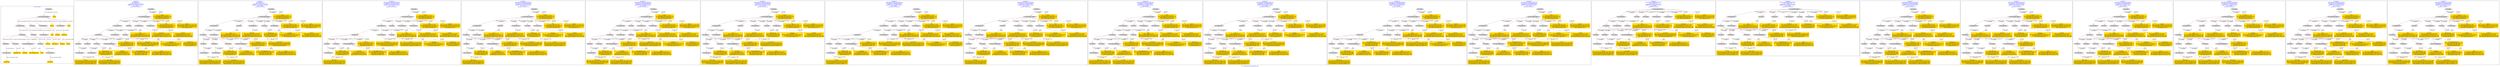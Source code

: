 digraph n0 {
fontcolor="blue"
remincross="true"
label="s17-s-houston-museum-of-fine-arts.json"
subgraph cluster_0 {
label="1-correct model"
n2[style="filled",color="white",fillcolor="lightgray",label="E12_Production1"];
n3[style="filled",color="white",fillcolor="lightgray",label="E21_Person1"];
n4[style="filled",color="white",fillcolor="lightgray",label="E55_Type1"];
n5[style="filled",color="white",fillcolor="lightgray",label="E52_Time-Span1"];
n6[style="filled",color="white",fillcolor="lightgray",label="E69_Death1"];
n7[style="filled",color="white",fillcolor="lightgray",label="E74_Group1"];
n8[style="filled",color="white",fillcolor="lightgray",label="E82_Actor_Appellation1"];
n9[style="filled",color="white",fillcolor="lightgray",label="E67_Birth1"];
n10[shape="plaintext",style="filled",fillcolor="gold",label="artist_uri"];
n11[style="filled",color="white",fillcolor="lightgray",label="E22_Man-Made_Object1"];
n12[style="filled",color="white",fillcolor="lightgray",label="E35_Title1"];
n13[style="filled",color="white",fillcolor="lightgray",label="E8_Acquisition1"];
n14[shape="plaintext",style="filled",fillcolor="gold",label="artdesc"];
n15[style="filled",color="white",fillcolor="lightgray",label="E54_Dimension1"];
n16[shape="plaintext",style="filled",fillcolor="gold",label="link"];
n17[shape="plaintext",style="filled",fillcolor="gold",label="title"];
n18[style="filled",color="white",fillcolor="lightgray",label="E38_Image1"];
n19[shape="plaintext",style="filled",fillcolor="gold",label="photo"];
n20[shape="plaintext",style="filled",fillcolor="gold",label="artyear"];
n21[style="filled",color="white",fillcolor="lightgray",label="E52_Time-Span2"];
n22[shape="plaintext",style="filled",fillcolor="gold",label="artist_birth"];
n23[style="filled",color="white",fillcolor="lightgray",label="E52_Time-Span3"];
n24[shape="plaintext",style="filled",fillcolor="gold",label="artist_death"];
n25[shape="plaintext",style="filled",fillcolor="gold",label="dimensions"];
n26[shape="plaintext",style="filled",fillcolor="gold",label="technique_uri"];
n27[shape="plaintext",style="filled",fillcolor="gold",label="technique"];
n28[shape="plaintext",style="filled",fillcolor="gold",label="nationality_URI"];
n29[shape="plaintext",style="filled",fillcolor="gold",label="nationality"];
n30[shape="plaintext",style="filled",fillcolor="gold",label="artist_appellation_uri"];
n31[shape="plaintext",style="filled",fillcolor="gold",label="artist"];
n32[shape="plaintext",style="filled",fillcolor="gold",label="credittext"];
}
subgraph cluster_1 {
label="candidate 0\nlink coherence:1.0\nnode coherence:1.0\nconfidence:0.43640511791378284\nmapping score:0.5204683726379277\ncost:29.99782\n-precision:0.93-recall:0.93"
n34[style="filled",color="white",fillcolor="lightgray",label="E12_Production1"];
n35[style="filled",color="white",fillcolor="lightgray",label="E21_Person1"];
n36[style="filled",color="white",fillcolor="lightgray",label="E52_Time-Span2"];
n37[style="filled",color="white",fillcolor="lightgray",label="E55_Type1"];
n38[style="filled",color="white",fillcolor="lightgray",label="E67_Birth1"];
n39[style="filled",color="white",fillcolor="lightgray",label="E69_Death1"];
n40[style="filled",color="white",fillcolor="lightgray",label="E74_Group1"];
n41[style="filled",color="white",fillcolor="lightgray",label="E82_Actor_Appellation1"];
n42[style="filled",color="white",fillcolor="lightgray",label="E22_Man-Made_Object1"];
n43[style="filled",color="white",fillcolor="lightgray",label="E35_Title1"];
n44[style="filled",color="white",fillcolor="lightgray",label="E54_Dimension1"];
n45[style="filled",color="white",fillcolor="lightgray",label="E8_Acquisition1"];
n46[style="filled",color="white",fillcolor="lightgray",label="E38_Image1"];
n47[style="filled",color="white",fillcolor="lightgray",label="E52_Time-Span1"];
n48[style="filled",color="white",fillcolor="lightgray",label="E52_Time-Span3"];
n49[shape="plaintext",style="filled",fillcolor="gold",label="credittext\n[E8_Acquisition,P3_has_note,0.446]\n[E30_Right,P3_has_note,0.358]\n[E22_Man-Made_Object,P3_has_note,0.102]\n[E33_Linguistic_Object,P3_has_note,0.095]"];
n50[shape="plaintext",style="filled",fillcolor="gold",label="artist_uri\n[E21_Person,classLink,0.352]\n[E82_Actor_Appellation,classLink,0.3]\n[E39_Actor,classLink,0.179]\n[E38_Image,classLink,0.169]"];
n51[shape="plaintext",style="filled",fillcolor="gold",label="technique\n[E55_Type,label,0.325]\n[E29_Design_or_Procedure,P3_has_note,0.323]\n[E12_Production,P3_has_note,0.233]\n[E57_Material,label,0.119]"];
n52[shape="plaintext",style="filled",fillcolor="gold",label="link\n[E38_Image,classLink,0.486]\n[E22_Man-Made_Object,classLink,0.244]\n[E78_Collection,classLink,0.161]\n[E21_Person,classLink,0.109]"];
n53[shape="plaintext",style="filled",fillcolor="gold",label="artist_appellation_uri\n[E82_Actor_Appellation,classLink,0.542]\n[E21_Person,classLink,0.358]\n[E38_Image,classLink,0.054]\n[E39_Actor,classLink,0.046]"];
n54[shape="plaintext",style="filled",fillcolor="gold",label="artyear\n[E52_Time-Span,P82_at_some_time_within,0.384]\n[E52_Time-Span,P82b_end_of_the_end,0.286]\n[E52_Time-Span,P82a_begin_of_the_begin,0.251]\n[E69_Death,P82_at_some_time_within,0.079]"];
n55[shape="plaintext",style="filled",fillcolor="gold",label="artist_birth\n[E52_Time-Span,P82a_begin_of_the_begin,0.416]\n[E52_Time-Span,P82_at_some_time_within,0.294]\n[E52_Time-Span,P82b_end_of_the_end,0.228]\n[E52_Time-Span,label,0.062]"];
n56[shape="plaintext",style="filled",fillcolor="gold",label="nationality_URI\n[E74_Group,classLink,0.684]\n[E55_Type,classLink,0.186]\n[E57_Material,classLink,0.089]\n[E55_Type,label,0.04]"];
n57[shape="plaintext",style="filled",fillcolor="gold",label="technique_uri\n[E55_Type,classLink,0.409]\n[E57_Material,classLink,0.321]\n[E74_Group,classLink,0.229]\n[E55_Type,label,0.041]"];
n58[shape="plaintext",style="filled",fillcolor="gold",label="photo\n[E38_Image,classLink,0.608]\n[E22_Man-Made_Object,classLink,0.158]\n[E78_Collection,classLink,0.14]\n[E21_Person,classLink,0.094]"];
n59[shape="plaintext",style="filled",fillcolor="gold",label="artdesc\n[E22_Man-Made_Object,P3_has_note,0.315]\n[E73_Information_Object,P3_has_note,0.292]\n[E33_Linguistic_Object,P3_has_note,0.27]\n[E35_Title,label,0.123]"];
n60[shape="plaintext",style="filled",fillcolor="gold",label="artist_death\n[E52_Time-Span,P82b_end_of_the_end,0.325]\n[E52_Time-Span,P82_at_some_time_within,0.303]\n[E52_Time-Span,P82a_begin_of_the_begin,0.194]\n[E69_Death,P82_at_some_time_within,0.178]"];
n61[shape="plaintext",style="filled",fillcolor="gold",label="artist\n[E82_Actor_Appellation,label,0.555]\n[E22_Man-Made_Object,P3_has_note,0.157]\n[E33_Linguistic_Object,P3_has_note,0.144]\n[E73_Information_Object,P3_has_note,0.144]"];
n62[shape="plaintext",style="filled",fillcolor="gold",label="nationality\n[E74_Group,label,0.53]\n[E74_Group,classLink,0.266]\n[E30_Right,P3_has_note,0.113]\n[E8_Acquisition,P3_has_note,0.091]"];
n63[shape="plaintext",style="filled",fillcolor="gold",label="title\n[E35_Title,label,0.358]\n[E22_Man-Made_Object,P3_has_note,0.273]\n[E73_Information_Object,P3_has_note,0.23]\n[E33_Linguistic_Object,P3_has_note,0.139]"];
n64[shape="plaintext",style="filled",fillcolor="gold",label="dimensions\n[E54_Dimension,P3_has_note,0.633]\n[E34_Inscription,P3_has_note,0.141]\n[E22_Man-Made_Object,P3_has_note,0.125]\n[E73_Information_Object,P3_has_note,0.101]"];
}
subgraph cluster_2 {
label="candidate 1\nlink coherence:1.0\nnode coherence:1.0\nconfidence:0.43640511791378284\nmapping score:0.5204683726379277\ncost:29.99786\n-precision:0.9-recall:0.9"
n66[style="filled",color="white",fillcolor="lightgray",label="E12_Production1"];
n67[style="filled",color="white",fillcolor="lightgray",label="E21_Person1"];
n68[style="filled",color="white",fillcolor="lightgray",label="E52_Time-Span2"];
n69[style="filled",color="white",fillcolor="lightgray",label="E67_Birth1"];
n70[style="filled",color="white",fillcolor="lightgray",label="E69_Death1"];
n71[style="filled",color="white",fillcolor="lightgray",label="E74_Group1"];
n72[style="filled",color="white",fillcolor="lightgray",label="E82_Actor_Appellation1"];
n73[style="filled",color="white",fillcolor="lightgray",label="E22_Man-Made_Object1"];
n74[style="filled",color="white",fillcolor="lightgray",label="E35_Title1"];
n75[style="filled",color="white",fillcolor="lightgray",label="E54_Dimension1"];
n76[style="filled",color="white",fillcolor="lightgray",label="E55_Type2"];
n77[style="filled",color="white",fillcolor="lightgray",label="E8_Acquisition1"];
n78[style="filled",color="white",fillcolor="lightgray",label="E38_Image1"];
n79[style="filled",color="white",fillcolor="lightgray",label="E52_Time-Span1"];
n80[style="filled",color="white",fillcolor="lightgray",label="E52_Time-Span3"];
n81[shape="plaintext",style="filled",fillcolor="gold",label="credittext\n[E8_Acquisition,P3_has_note,0.446]\n[E30_Right,P3_has_note,0.358]\n[E22_Man-Made_Object,P3_has_note,0.102]\n[E33_Linguistic_Object,P3_has_note,0.095]"];
n82[shape="plaintext",style="filled",fillcolor="gold",label="artist_uri\n[E21_Person,classLink,0.352]\n[E82_Actor_Appellation,classLink,0.3]\n[E39_Actor,classLink,0.179]\n[E38_Image,classLink,0.169]"];
n83[shape="plaintext",style="filled",fillcolor="gold",label="technique_uri\n[E55_Type,classLink,0.409]\n[E57_Material,classLink,0.321]\n[E74_Group,classLink,0.229]\n[E55_Type,label,0.041]"];
n84[shape="plaintext",style="filled",fillcolor="gold",label="link\n[E38_Image,classLink,0.486]\n[E22_Man-Made_Object,classLink,0.244]\n[E78_Collection,classLink,0.161]\n[E21_Person,classLink,0.109]"];
n85[shape="plaintext",style="filled",fillcolor="gold",label="artist_appellation_uri\n[E82_Actor_Appellation,classLink,0.542]\n[E21_Person,classLink,0.358]\n[E38_Image,classLink,0.054]\n[E39_Actor,classLink,0.046]"];
n86[shape="plaintext",style="filled",fillcolor="gold",label="artyear\n[E52_Time-Span,P82_at_some_time_within,0.384]\n[E52_Time-Span,P82b_end_of_the_end,0.286]\n[E52_Time-Span,P82a_begin_of_the_begin,0.251]\n[E69_Death,P82_at_some_time_within,0.079]"];
n87[shape="plaintext",style="filled",fillcolor="gold",label="artist_birth\n[E52_Time-Span,P82a_begin_of_the_begin,0.416]\n[E52_Time-Span,P82_at_some_time_within,0.294]\n[E52_Time-Span,P82b_end_of_the_end,0.228]\n[E52_Time-Span,label,0.062]"];
n88[shape="plaintext",style="filled",fillcolor="gold",label="technique\n[E55_Type,label,0.325]\n[E29_Design_or_Procedure,P3_has_note,0.323]\n[E12_Production,P3_has_note,0.233]\n[E57_Material,label,0.119]"];
n89[shape="plaintext",style="filled",fillcolor="gold",label="nationality_URI\n[E74_Group,classLink,0.684]\n[E55_Type,classLink,0.186]\n[E57_Material,classLink,0.089]\n[E55_Type,label,0.04]"];
n90[shape="plaintext",style="filled",fillcolor="gold",label="photo\n[E38_Image,classLink,0.608]\n[E22_Man-Made_Object,classLink,0.158]\n[E78_Collection,classLink,0.14]\n[E21_Person,classLink,0.094]"];
n91[shape="plaintext",style="filled",fillcolor="gold",label="artdesc\n[E22_Man-Made_Object,P3_has_note,0.315]\n[E73_Information_Object,P3_has_note,0.292]\n[E33_Linguistic_Object,P3_has_note,0.27]\n[E35_Title,label,0.123]"];
n92[shape="plaintext",style="filled",fillcolor="gold",label="artist_death\n[E52_Time-Span,P82b_end_of_the_end,0.325]\n[E52_Time-Span,P82_at_some_time_within,0.303]\n[E52_Time-Span,P82a_begin_of_the_begin,0.194]\n[E69_Death,P82_at_some_time_within,0.178]"];
n93[shape="plaintext",style="filled",fillcolor="gold",label="artist\n[E82_Actor_Appellation,label,0.555]\n[E22_Man-Made_Object,P3_has_note,0.157]\n[E33_Linguistic_Object,P3_has_note,0.144]\n[E73_Information_Object,P3_has_note,0.144]"];
n94[shape="plaintext",style="filled",fillcolor="gold",label="nationality\n[E74_Group,label,0.53]\n[E74_Group,classLink,0.266]\n[E30_Right,P3_has_note,0.113]\n[E8_Acquisition,P3_has_note,0.091]"];
n95[shape="plaintext",style="filled",fillcolor="gold",label="title\n[E35_Title,label,0.358]\n[E22_Man-Made_Object,P3_has_note,0.273]\n[E73_Information_Object,P3_has_note,0.23]\n[E33_Linguistic_Object,P3_has_note,0.139]"];
n96[shape="plaintext",style="filled",fillcolor="gold",label="dimensions\n[E54_Dimension,P3_has_note,0.633]\n[E34_Inscription,P3_has_note,0.141]\n[E22_Man-Made_Object,P3_has_note,0.125]\n[E73_Information_Object,P3_has_note,0.101]"];
}
subgraph cluster_3 {
label="candidate 10\nlink coherence:0.9642857142857143\nnode coherence:0.9629629629629629\nconfidence:0.4440210473345168\nmapping score:0.5210780034324932\ncost:27.99807\n-precision:0.93-recall:0.87"
n98[style="filled",color="white",fillcolor="lightgray",label="E12_Production1"];
n99[style="filled",color="white",fillcolor="lightgray",label="E21_Person1"];
n100[style="filled",color="white",fillcolor="lightgray",label="E52_Time-Span2"];
n101[style="filled",color="white",fillcolor="lightgray",label="E55_Type1"];
n102[style="filled",color="white",fillcolor="lightgray",label="E67_Birth1"];
n103[style="filled",color="white",fillcolor="lightgray",label="E74_Group1"];
n104[style="filled",color="white",fillcolor="lightgray",label="E82_Actor_Appellation1"];
n105[style="filled",color="white",fillcolor="lightgray",label="E22_Man-Made_Object1"];
n106[style="filled",color="white",fillcolor="lightgray",label="E35_Title1"];
n107[style="filled",color="white",fillcolor="lightgray",label="E54_Dimension1"];
n108[style="filled",color="white",fillcolor="lightgray",label="E8_Acquisition1"];
n109[style="filled",color="white",fillcolor="lightgray",label="E38_Image1"];
n110[style="filled",color="white",fillcolor="lightgray",label="E52_Time-Span1"];
n111[shape="plaintext",style="filled",fillcolor="gold",label="credittext\n[E8_Acquisition,P3_has_note,0.446]\n[E30_Right,P3_has_note,0.358]\n[E22_Man-Made_Object,P3_has_note,0.102]\n[E33_Linguistic_Object,P3_has_note,0.095]"];
n112[shape="plaintext",style="filled",fillcolor="gold",label="artist_uri\n[E21_Person,classLink,0.352]\n[E82_Actor_Appellation,classLink,0.3]\n[E39_Actor,classLink,0.179]\n[E38_Image,classLink,0.169]"];
n113[shape="plaintext",style="filled",fillcolor="gold",label="technique\n[E55_Type,label,0.325]\n[E29_Design_or_Procedure,P3_has_note,0.323]\n[E12_Production,P3_has_note,0.233]\n[E57_Material,label,0.119]"];
n114[shape="plaintext",style="filled",fillcolor="gold",label="link\n[E38_Image,classLink,0.486]\n[E22_Man-Made_Object,classLink,0.244]\n[E78_Collection,classLink,0.161]\n[E21_Person,classLink,0.109]"];
n115[shape="plaintext",style="filled",fillcolor="gold",label="artist_birth\n[E52_Time-Span,P82a_begin_of_the_begin,0.416]\n[E52_Time-Span,P82_at_some_time_within,0.294]\n[E52_Time-Span,P82b_end_of_the_end,0.228]\n[E52_Time-Span,label,0.062]"];
n116[shape="plaintext",style="filled",fillcolor="gold",label="artist_appellation_uri\n[E82_Actor_Appellation,classLink,0.542]\n[E21_Person,classLink,0.358]\n[E38_Image,classLink,0.054]\n[E39_Actor,classLink,0.046]"];
n117[shape="plaintext",style="filled",fillcolor="gold",label="artist_death\n[E52_Time-Span,P82b_end_of_the_end,0.325]\n[E52_Time-Span,P82_at_some_time_within,0.303]\n[E52_Time-Span,P82a_begin_of_the_begin,0.194]\n[E69_Death,P82_at_some_time_within,0.178]"];
n118[shape="plaintext",style="filled",fillcolor="gold",label="artyear\n[E52_Time-Span,P82_at_some_time_within,0.384]\n[E52_Time-Span,P82b_end_of_the_end,0.286]\n[E52_Time-Span,P82a_begin_of_the_begin,0.251]\n[E69_Death,P82_at_some_time_within,0.079]"];
n119[shape="plaintext",style="filled",fillcolor="gold",label="nationality_URI\n[E74_Group,classLink,0.684]\n[E55_Type,classLink,0.186]\n[E57_Material,classLink,0.089]\n[E55_Type,label,0.04]"];
n120[shape="plaintext",style="filled",fillcolor="gold",label="technique_uri\n[E55_Type,classLink,0.409]\n[E57_Material,classLink,0.321]\n[E74_Group,classLink,0.229]\n[E55_Type,label,0.041]"];
n121[shape="plaintext",style="filled",fillcolor="gold",label="photo\n[E38_Image,classLink,0.608]\n[E22_Man-Made_Object,classLink,0.158]\n[E78_Collection,classLink,0.14]\n[E21_Person,classLink,0.094]"];
n122[shape="plaintext",style="filled",fillcolor="gold",label="artdesc\n[E22_Man-Made_Object,P3_has_note,0.315]\n[E73_Information_Object,P3_has_note,0.292]\n[E33_Linguistic_Object,P3_has_note,0.27]\n[E35_Title,label,0.123]"];
n123[shape="plaintext",style="filled",fillcolor="gold",label="artist\n[E82_Actor_Appellation,label,0.555]\n[E22_Man-Made_Object,P3_has_note,0.157]\n[E33_Linguistic_Object,P3_has_note,0.144]\n[E73_Information_Object,P3_has_note,0.144]"];
n124[shape="plaintext",style="filled",fillcolor="gold",label="nationality\n[E74_Group,label,0.53]\n[E74_Group,classLink,0.266]\n[E30_Right,P3_has_note,0.113]\n[E8_Acquisition,P3_has_note,0.091]"];
n125[shape="plaintext",style="filled",fillcolor="gold",label="title\n[E35_Title,label,0.358]\n[E22_Man-Made_Object,P3_has_note,0.273]\n[E73_Information_Object,P3_has_note,0.23]\n[E33_Linguistic_Object,P3_has_note,0.139]"];
n126[shape="plaintext",style="filled",fillcolor="gold",label="dimensions\n[E54_Dimension,P3_has_note,0.633]\n[E34_Inscription,P3_has_note,0.141]\n[E22_Man-Made_Object,P3_has_note,0.125]\n[E73_Information_Object,P3_has_note,0.101]"];
}
subgraph cluster_4 {
label="candidate 11\nlink coherence:0.9642857142857143\nnode coherence:0.9629629629629629\nconfidence:0.4440210473345168\nmapping score:0.5210780034324932\ncost:27.99811\n-precision:0.89-recall:0.83"
n128[style="filled",color="white",fillcolor="lightgray",label="E12_Production1"];
n129[style="filled",color="white",fillcolor="lightgray",label="E21_Person1"];
n130[style="filled",color="white",fillcolor="lightgray",label="E52_Time-Span2"];
n131[style="filled",color="white",fillcolor="lightgray",label="E67_Birth1"];
n132[style="filled",color="white",fillcolor="lightgray",label="E74_Group1"];
n133[style="filled",color="white",fillcolor="lightgray",label="E82_Actor_Appellation1"];
n134[style="filled",color="white",fillcolor="lightgray",label="E22_Man-Made_Object1"];
n135[style="filled",color="white",fillcolor="lightgray",label="E35_Title1"];
n136[style="filled",color="white",fillcolor="lightgray",label="E54_Dimension1"];
n137[style="filled",color="white",fillcolor="lightgray",label="E55_Type2"];
n138[style="filled",color="white",fillcolor="lightgray",label="E8_Acquisition1"];
n139[style="filled",color="white",fillcolor="lightgray",label="E38_Image1"];
n140[style="filled",color="white",fillcolor="lightgray",label="E52_Time-Span1"];
n141[shape="plaintext",style="filled",fillcolor="gold",label="credittext\n[E8_Acquisition,P3_has_note,0.446]\n[E30_Right,P3_has_note,0.358]\n[E22_Man-Made_Object,P3_has_note,0.102]\n[E33_Linguistic_Object,P3_has_note,0.095]"];
n142[shape="plaintext",style="filled",fillcolor="gold",label="artist_uri\n[E21_Person,classLink,0.352]\n[E82_Actor_Appellation,classLink,0.3]\n[E39_Actor,classLink,0.179]\n[E38_Image,classLink,0.169]"];
n143[shape="plaintext",style="filled",fillcolor="gold",label="technique_uri\n[E55_Type,classLink,0.409]\n[E57_Material,classLink,0.321]\n[E74_Group,classLink,0.229]\n[E55_Type,label,0.041]"];
n144[shape="plaintext",style="filled",fillcolor="gold",label="link\n[E38_Image,classLink,0.486]\n[E22_Man-Made_Object,classLink,0.244]\n[E78_Collection,classLink,0.161]\n[E21_Person,classLink,0.109]"];
n145[shape="plaintext",style="filled",fillcolor="gold",label="artist_birth\n[E52_Time-Span,P82a_begin_of_the_begin,0.416]\n[E52_Time-Span,P82_at_some_time_within,0.294]\n[E52_Time-Span,P82b_end_of_the_end,0.228]\n[E52_Time-Span,label,0.062]"];
n146[shape="plaintext",style="filled",fillcolor="gold",label="artist_appellation_uri\n[E82_Actor_Appellation,classLink,0.542]\n[E21_Person,classLink,0.358]\n[E38_Image,classLink,0.054]\n[E39_Actor,classLink,0.046]"];
n147[shape="plaintext",style="filled",fillcolor="gold",label="artist_death\n[E52_Time-Span,P82b_end_of_the_end,0.325]\n[E52_Time-Span,P82_at_some_time_within,0.303]\n[E52_Time-Span,P82a_begin_of_the_begin,0.194]\n[E69_Death,P82_at_some_time_within,0.178]"];
n148[shape="plaintext",style="filled",fillcolor="gold",label="artyear\n[E52_Time-Span,P82_at_some_time_within,0.384]\n[E52_Time-Span,P82b_end_of_the_end,0.286]\n[E52_Time-Span,P82a_begin_of_the_begin,0.251]\n[E69_Death,P82_at_some_time_within,0.079]"];
n149[shape="plaintext",style="filled",fillcolor="gold",label="technique\n[E55_Type,label,0.325]\n[E29_Design_or_Procedure,P3_has_note,0.323]\n[E12_Production,P3_has_note,0.233]\n[E57_Material,label,0.119]"];
n150[shape="plaintext",style="filled",fillcolor="gold",label="nationality_URI\n[E74_Group,classLink,0.684]\n[E55_Type,classLink,0.186]\n[E57_Material,classLink,0.089]\n[E55_Type,label,0.04]"];
n151[shape="plaintext",style="filled",fillcolor="gold",label="photo\n[E38_Image,classLink,0.608]\n[E22_Man-Made_Object,classLink,0.158]\n[E78_Collection,classLink,0.14]\n[E21_Person,classLink,0.094]"];
n152[shape="plaintext",style="filled",fillcolor="gold",label="artdesc\n[E22_Man-Made_Object,P3_has_note,0.315]\n[E73_Information_Object,P3_has_note,0.292]\n[E33_Linguistic_Object,P3_has_note,0.27]\n[E35_Title,label,0.123]"];
n153[shape="plaintext",style="filled",fillcolor="gold",label="artist\n[E82_Actor_Appellation,label,0.555]\n[E22_Man-Made_Object,P3_has_note,0.157]\n[E33_Linguistic_Object,P3_has_note,0.144]\n[E73_Information_Object,P3_has_note,0.144]"];
n154[shape="plaintext",style="filled",fillcolor="gold",label="nationality\n[E74_Group,label,0.53]\n[E74_Group,classLink,0.266]\n[E30_Right,P3_has_note,0.113]\n[E8_Acquisition,P3_has_note,0.091]"];
n155[shape="plaintext",style="filled",fillcolor="gold",label="title\n[E35_Title,label,0.358]\n[E22_Man-Made_Object,P3_has_note,0.273]\n[E73_Information_Object,P3_has_note,0.23]\n[E33_Linguistic_Object,P3_has_note,0.139]"];
n156[shape="plaintext",style="filled",fillcolor="gold",label="dimensions\n[E54_Dimension,P3_has_note,0.633]\n[E34_Inscription,P3_has_note,0.141]\n[E22_Man-Made_Object,P3_has_note,0.125]\n[E73_Information_Object,P3_has_note,0.101]"];
}
subgraph cluster_5 {
label="candidate 12\nlink coherence:0.9642857142857143\nnode coherence:0.9629629629629629\nconfidence:0.4440210473345168\nmapping score:0.5210780034324932\ncost:126.99807\n-precision:0.89-recall:0.83"
n158[style="filled",color="white",fillcolor="lightgray",label="E12_Production1"];
n159[style="filled",color="white",fillcolor="lightgray",label="E21_Person1"];
n160[style="filled",color="white",fillcolor="lightgray",label="E52_Time-Span2"];
n161[style="filled",color="white",fillcolor="lightgray",label="E55_Type1"];
n162[style="filled",color="white",fillcolor="lightgray",label="E67_Birth1"];
n163[style="filled",color="white",fillcolor="lightgray",label="E74_Group1"];
n164[style="filled",color="white",fillcolor="lightgray",label="E82_Actor_Appellation1"];
n165[style="filled",color="white",fillcolor="lightgray",label="E22_Man-Made_Object1"];
n166[style="filled",color="white",fillcolor="lightgray",label="E35_Title1"];
n167[style="filled",color="white",fillcolor="lightgray",label="E54_Dimension1"];
n168[style="filled",color="white",fillcolor="lightgray",label="E8_Acquisition1"];
n169[style="filled",color="white",fillcolor="lightgray",label="E38_Image1"];
n170[style="filled",color="white",fillcolor="lightgray",label="E52_Time-Span1"];
n171[shape="plaintext",style="filled",fillcolor="gold",label="credittext\n[E8_Acquisition,P3_has_note,0.446]\n[E30_Right,P3_has_note,0.358]\n[E22_Man-Made_Object,P3_has_note,0.102]\n[E33_Linguistic_Object,P3_has_note,0.095]"];
n172[shape="plaintext",style="filled",fillcolor="gold",label="artist_uri\n[E21_Person,classLink,0.352]\n[E82_Actor_Appellation,classLink,0.3]\n[E39_Actor,classLink,0.179]\n[E38_Image,classLink,0.169]"];
n173[shape="plaintext",style="filled",fillcolor="gold",label="technique\n[E55_Type,label,0.325]\n[E29_Design_or_Procedure,P3_has_note,0.323]\n[E12_Production,P3_has_note,0.233]\n[E57_Material,label,0.119]"];
n174[shape="plaintext",style="filled",fillcolor="gold",label="artist_birth\n[E52_Time-Span,P82a_begin_of_the_begin,0.416]\n[E52_Time-Span,P82_at_some_time_within,0.294]\n[E52_Time-Span,P82b_end_of_the_end,0.228]\n[E52_Time-Span,label,0.062]"];
n175[shape="plaintext",style="filled",fillcolor="gold",label="link\n[E38_Image,classLink,0.486]\n[E22_Man-Made_Object,classLink,0.244]\n[E78_Collection,classLink,0.161]\n[E21_Person,classLink,0.109]"];
n176[shape="plaintext",style="filled",fillcolor="gold",label="artist_appellation_uri\n[E82_Actor_Appellation,classLink,0.542]\n[E21_Person,classLink,0.358]\n[E38_Image,classLink,0.054]\n[E39_Actor,classLink,0.046]"];
n177[shape="plaintext",style="filled",fillcolor="gold",label="artyear\n[E52_Time-Span,P82_at_some_time_within,0.384]\n[E52_Time-Span,P82b_end_of_the_end,0.286]\n[E52_Time-Span,P82a_begin_of_the_begin,0.251]\n[E69_Death,P82_at_some_time_within,0.079]"];
n178[shape="plaintext",style="filled",fillcolor="gold",label="artist_death\n[E52_Time-Span,P82b_end_of_the_end,0.325]\n[E52_Time-Span,P82_at_some_time_within,0.303]\n[E52_Time-Span,P82a_begin_of_the_begin,0.194]\n[E69_Death,P82_at_some_time_within,0.178]"];
n179[shape="plaintext",style="filled",fillcolor="gold",label="nationality_URI\n[E74_Group,classLink,0.684]\n[E55_Type,classLink,0.186]\n[E57_Material,classLink,0.089]\n[E55_Type,label,0.04]"];
n180[shape="plaintext",style="filled",fillcolor="gold",label="technique_uri\n[E55_Type,classLink,0.409]\n[E57_Material,classLink,0.321]\n[E74_Group,classLink,0.229]\n[E55_Type,label,0.041]"];
n181[shape="plaintext",style="filled",fillcolor="gold",label="photo\n[E38_Image,classLink,0.608]\n[E22_Man-Made_Object,classLink,0.158]\n[E78_Collection,classLink,0.14]\n[E21_Person,classLink,0.094]"];
n182[shape="plaintext",style="filled",fillcolor="gold",label="artdesc\n[E22_Man-Made_Object,P3_has_note,0.315]\n[E73_Information_Object,P3_has_note,0.292]\n[E33_Linguistic_Object,P3_has_note,0.27]\n[E35_Title,label,0.123]"];
n183[shape="plaintext",style="filled",fillcolor="gold",label="artist\n[E82_Actor_Appellation,label,0.555]\n[E22_Man-Made_Object,P3_has_note,0.157]\n[E33_Linguistic_Object,P3_has_note,0.144]\n[E73_Information_Object,P3_has_note,0.144]"];
n184[shape="plaintext",style="filled",fillcolor="gold",label="nationality\n[E74_Group,label,0.53]\n[E74_Group,classLink,0.266]\n[E30_Right,P3_has_note,0.113]\n[E8_Acquisition,P3_has_note,0.091]"];
n185[shape="plaintext",style="filled",fillcolor="gold",label="title\n[E35_Title,label,0.358]\n[E22_Man-Made_Object,P3_has_note,0.273]\n[E73_Information_Object,P3_has_note,0.23]\n[E33_Linguistic_Object,P3_has_note,0.139]"];
n186[shape="plaintext",style="filled",fillcolor="gold",label="dimensions\n[E54_Dimension,P3_has_note,0.633]\n[E34_Inscription,P3_has_note,0.141]\n[E22_Man-Made_Object,P3_has_note,0.125]\n[E73_Information_Object,P3_has_note,0.101]"];
}
subgraph cluster_6 {
label="candidate 13\nlink coherence:0.9642857142857143\nnode coherence:0.9629629629629629\nconfidence:0.4440210473345168\nmapping score:0.5210780034324932\ncost:126.99811\n-precision:0.86-recall:0.8"
n188[style="filled",color="white",fillcolor="lightgray",label="E12_Production1"];
n189[style="filled",color="white",fillcolor="lightgray",label="E21_Person1"];
n190[style="filled",color="white",fillcolor="lightgray",label="E52_Time-Span2"];
n191[style="filled",color="white",fillcolor="lightgray",label="E67_Birth1"];
n192[style="filled",color="white",fillcolor="lightgray",label="E74_Group1"];
n193[style="filled",color="white",fillcolor="lightgray",label="E82_Actor_Appellation1"];
n194[style="filled",color="white",fillcolor="lightgray",label="E22_Man-Made_Object1"];
n195[style="filled",color="white",fillcolor="lightgray",label="E35_Title1"];
n196[style="filled",color="white",fillcolor="lightgray",label="E54_Dimension1"];
n197[style="filled",color="white",fillcolor="lightgray",label="E55_Type2"];
n198[style="filled",color="white",fillcolor="lightgray",label="E8_Acquisition1"];
n199[style="filled",color="white",fillcolor="lightgray",label="E38_Image1"];
n200[style="filled",color="white",fillcolor="lightgray",label="E52_Time-Span1"];
n201[shape="plaintext",style="filled",fillcolor="gold",label="credittext\n[E8_Acquisition,P3_has_note,0.446]\n[E30_Right,P3_has_note,0.358]\n[E22_Man-Made_Object,P3_has_note,0.102]\n[E33_Linguistic_Object,P3_has_note,0.095]"];
n202[shape="plaintext",style="filled",fillcolor="gold",label="artist_uri\n[E21_Person,classLink,0.352]\n[E82_Actor_Appellation,classLink,0.3]\n[E39_Actor,classLink,0.179]\n[E38_Image,classLink,0.169]"];
n203[shape="plaintext",style="filled",fillcolor="gold",label="technique_uri\n[E55_Type,classLink,0.409]\n[E57_Material,classLink,0.321]\n[E74_Group,classLink,0.229]\n[E55_Type,label,0.041]"];
n204[shape="plaintext",style="filled",fillcolor="gold",label="artist_birth\n[E52_Time-Span,P82a_begin_of_the_begin,0.416]\n[E52_Time-Span,P82_at_some_time_within,0.294]\n[E52_Time-Span,P82b_end_of_the_end,0.228]\n[E52_Time-Span,label,0.062]"];
n205[shape="plaintext",style="filled",fillcolor="gold",label="link\n[E38_Image,classLink,0.486]\n[E22_Man-Made_Object,classLink,0.244]\n[E78_Collection,classLink,0.161]\n[E21_Person,classLink,0.109]"];
n206[shape="plaintext",style="filled",fillcolor="gold",label="artist_appellation_uri\n[E82_Actor_Appellation,classLink,0.542]\n[E21_Person,classLink,0.358]\n[E38_Image,classLink,0.054]\n[E39_Actor,classLink,0.046]"];
n207[shape="plaintext",style="filled",fillcolor="gold",label="artyear\n[E52_Time-Span,P82_at_some_time_within,0.384]\n[E52_Time-Span,P82b_end_of_the_end,0.286]\n[E52_Time-Span,P82a_begin_of_the_begin,0.251]\n[E69_Death,P82_at_some_time_within,0.079]"];
n208[shape="plaintext",style="filled",fillcolor="gold",label="artist_death\n[E52_Time-Span,P82b_end_of_the_end,0.325]\n[E52_Time-Span,P82_at_some_time_within,0.303]\n[E52_Time-Span,P82a_begin_of_the_begin,0.194]\n[E69_Death,P82_at_some_time_within,0.178]"];
n209[shape="plaintext",style="filled",fillcolor="gold",label="technique\n[E55_Type,label,0.325]\n[E29_Design_or_Procedure,P3_has_note,0.323]\n[E12_Production,P3_has_note,0.233]\n[E57_Material,label,0.119]"];
n210[shape="plaintext",style="filled",fillcolor="gold",label="nationality_URI\n[E74_Group,classLink,0.684]\n[E55_Type,classLink,0.186]\n[E57_Material,classLink,0.089]\n[E55_Type,label,0.04]"];
n211[shape="plaintext",style="filled",fillcolor="gold",label="photo\n[E38_Image,classLink,0.608]\n[E22_Man-Made_Object,classLink,0.158]\n[E78_Collection,classLink,0.14]\n[E21_Person,classLink,0.094]"];
n212[shape="plaintext",style="filled",fillcolor="gold",label="artdesc\n[E22_Man-Made_Object,P3_has_note,0.315]\n[E73_Information_Object,P3_has_note,0.292]\n[E33_Linguistic_Object,P3_has_note,0.27]\n[E35_Title,label,0.123]"];
n213[shape="plaintext",style="filled",fillcolor="gold",label="artist\n[E82_Actor_Appellation,label,0.555]\n[E22_Man-Made_Object,P3_has_note,0.157]\n[E33_Linguistic_Object,P3_has_note,0.144]\n[E73_Information_Object,P3_has_note,0.144]"];
n214[shape="plaintext",style="filled",fillcolor="gold",label="nationality\n[E74_Group,label,0.53]\n[E74_Group,classLink,0.266]\n[E30_Right,P3_has_note,0.113]\n[E8_Acquisition,P3_has_note,0.091]"];
n215[shape="plaintext",style="filled",fillcolor="gold",label="title\n[E35_Title,label,0.358]\n[E22_Man-Made_Object,P3_has_note,0.273]\n[E73_Information_Object,P3_has_note,0.23]\n[E33_Linguistic_Object,P3_has_note,0.139]"];
n216[shape="plaintext",style="filled",fillcolor="gold",label="dimensions\n[E54_Dimension,P3_has_note,0.633]\n[E34_Inscription,P3_has_note,0.141]\n[E22_Man-Made_Object,P3_has_note,0.125]\n[E73_Information_Object,P3_has_note,0.101]"];
}
subgraph cluster_7 {
label="candidate 14\nlink coherence:0.9642857142857143\nnode coherence:0.9629629629629629\nconfidence:0.437770695717081\nmapping score:0.518994552893348\ncost:27.99807\n-precision:0.89-recall:0.83"
n218[style="filled",color="white",fillcolor="lightgray",label="E12_Production1"];
n219[style="filled",color="white",fillcolor="lightgray",label="E21_Person1"];
n220[style="filled",color="white",fillcolor="lightgray",label="E52_Time-Span2"];
n221[style="filled",color="white",fillcolor="lightgray",label="E55_Type1"];
n222[style="filled",color="white",fillcolor="lightgray",label="E67_Birth1"];
n223[style="filled",color="white",fillcolor="lightgray",label="E74_Group1"];
n224[style="filled",color="white",fillcolor="lightgray",label="E82_Actor_Appellation1"];
n225[style="filled",color="white",fillcolor="lightgray",label="E22_Man-Made_Object1"];
n226[style="filled",color="white",fillcolor="lightgray",label="E35_Title1"];
n227[style="filled",color="white",fillcolor="lightgray",label="E54_Dimension1"];
n228[style="filled",color="white",fillcolor="lightgray",label="E8_Acquisition1"];
n229[style="filled",color="white",fillcolor="lightgray",label="E38_Image1"];
n230[style="filled",color="white",fillcolor="lightgray",label="E52_Time-Span1"];
n231[shape="plaintext",style="filled",fillcolor="gold",label="credittext\n[E8_Acquisition,P3_has_note,0.446]\n[E30_Right,P3_has_note,0.358]\n[E22_Man-Made_Object,P3_has_note,0.102]\n[E33_Linguistic_Object,P3_has_note,0.095]"];
n232[shape="plaintext",style="filled",fillcolor="gold",label="artist_uri\n[E21_Person,classLink,0.352]\n[E82_Actor_Appellation,classLink,0.3]\n[E39_Actor,classLink,0.179]\n[E38_Image,classLink,0.169]"];
n233[shape="plaintext",style="filled",fillcolor="gold",label="technique\n[E55_Type,label,0.325]\n[E29_Design_or_Procedure,P3_has_note,0.323]\n[E12_Production,P3_has_note,0.233]\n[E57_Material,label,0.119]"];
n234[shape="plaintext",style="filled",fillcolor="gold",label="link\n[E38_Image,classLink,0.486]\n[E22_Man-Made_Object,classLink,0.244]\n[E78_Collection,classLink,0.161]\n[E21_Person,classLink,0.109]"];
n235[shape="plaintext",style="filled",fillcolor="gold",label="artist_appellation_uri\n[E82_Actor_Appellation,classLink,0.542]\n[E21_Person,classLink,0.358]\n[E38_Image,classLink,0.054]\n[E39_Actor,classLink,0.046]"];
n236[shape="plaintext",style="filled",fillcolor="gold",label="artyear\n[E52_Time-Span,P82_at_some_time_within,0.384]\n[E52_Time-Span,P82b_end_of_the_end,0.286]\n[E52_Time-Span,P82a_begin_of_the_begin,0.251]\n[E69_Death,P82_at_some_time_within,0.079]"];
n237[shape="plaintext",style="filled",fillcolor="gold",label="artist_birth\n[E52_Time-Span,P82a_begin_of_the_begin,0.416]\n[E52_Time-Span,P82_at_some_time_within,0.294]\n[E52_Time-Span,P82b_end_of_the_end,0.228]\n[E52_Time-Span,label,0.062]"];
n238[shape="plaintext",style="filled",fillcolor="gold",label="nationality_URI\n[E74_Group,classLink,0.684]\n[E55_Type,classLink,0.186]\n[E57_Material,classLink,0.089]\n[E55_Type,label,0.04]"];
n239[shape="plaintext",style="filled",fillcolor="gold",label="technique_uri\n[E55_Type,classLink,0.409]\n[E57_Material,classLink,0.321]\n[E74_Group,classLink,0.229]\n[E55_Type,label,0.041]"];
n240[shape="plaintext",style="filled",fillcolor="gold",label="photo\n[E38_Image,classLink,0.608]\n[E22_Man-Made_Object,classLink,0.158]\n[E78_Collection,classLink,0.14]\n[E21_Person,classLink,0.094]"];
n241[shape="plaintext",style="filled",fillcolor="gold",label="artdesc\n[E22_Man-Made_Object,P3_has_note,0.315]\n[E73_Information_Object,P3_has_note,0.292]\n[E33_Linguistic_Object,P3_has_note,0.27]\n[E35_Title,label,0.123]"];
n242[shape="plaintext",style="filled",fillcolor="gold",label="artist_death\n[E52_Time-Span,P82b_end_of_the_end,0.325]\n[E52_Time-Span,P82_at_some_time_within,0.303]\n[E52_Time-Span,P82a_begin_of_the_begin,0.194]\n[E69_Death,P82_at_some_time_within,0.178]"];
n243[shape="plaintext",style="filled",fillcolor="gold",label="artist\n[E82_Actor_Appellation,label,0.555]\n[E22_Man-Made_Object,P3_has_note,0.157]\n[E33_Linguistic_Object,P3_has_note,0.144]\n[E73_Information_Object,P3_has_note,0.144]"];
n244[shape="plaintext",style="filled",fillcolor="gold",label="nationality\n[E74_Group,label,0.53]\n[E74_Group,classLink,0.266]\n[E30_Right,P3_has_note,0.113]\n[E8_Acquisition,P3_has_note,0.091]"];
n245[shape="plaintext",style="filled",fillcolor="gold",label="title\n[E35_Title,label,0.358]\n[E22_Man-Made_Object,P3_has_note,0.273]\n[E73_Information_Object,P3_has_note,0.23]\n[E33_Linguistic_Object,P3_has_note,0.139]"];
n246[shape="plaintext",style="filled",fillcolor="gold",label="dimensions\n[E54_Dimension,P3_has_note,0.633]\n[E34_Inscription,P3_has_note,0.141]\n[E22_Man-Made_Object,P3_has_note,0.125]\n[E73_Information_Object,P3_has_note,0.101]"];
}
subgraph cluster_8 {
label="candidate 15\nlink coherence:0.9642857142857143\nnode coherence:0.9629629629629629\nconfidence:0.437770695717081\nmapping score:0.518994552893348\ncost:27.99811\n-precision:0.86-recall:0.8"
n248[style="filled",color="white",fillcolor="lightgray",label="E12_Production1"];
n249[style="filled",color="white",fillcolor="lightgray",label="E21_Person1"];
n250[style="filled",color="white",fillcolor="lightgray",label="E52_Time-Span2"];
n251[style="filled",color="white",fillcolor="lightgray",label="E67_Birth1"];
n252[style="filled",color="white",fillcolor="lightgray",label="E74_Group1"];
n253[style="filled",color="white",fillcolor="lightgray",label="E82_Actor_Appellation1"];
n254[style="filled",color="white",fillcolor="lightgray",label="E22_Man-Made_Object1"];
n255[style="filled",color="white",fillcolor="lightgray",label="E35_Title1"];
n256[style="filled",color="white",fillcolor="lightgray",label="E54_Dimension1"];
n257[style="filled",color="white",fillcolor="lightgray",label="E55_Type2"];
n258[style="filled",color="white",fillcolor="lightgray",label="E8_Acquisition1"];
n259[style="filled",color="white",fillcolor="lightgray",label="E38_Image1"];
n260[style="filled",color="white",fillcolor="lightgray",label="E52_Time-Span1"];
n261[shape="plaintext",style="filled",fillcolor="gold",label="credittext\n[E8_Acquisition,P3_has_note,0.446]\n[E30_Right,P3_has_note,0.358]\n[E22_Man-Made_Object,P3_has_note,0.102]\n[E33_Linguistic_Object,P3_has_note,0.095]"];
n262[shape="plaintext",style="filled",fillcolor="gold",label="artist_uri\n[E21_Person,classLink,0.352]\n[E82_Actor_Appellation,classLink,0.3]\n[E39_Actor,classLink,0.179]\n[E38_Image,classLink,0.169]"];
n263[shape="plaintext",style="filled",fillcolor="gold",label="technique_uri\n[E55_Type,classLink,0.409]\n[E57_Material,classLink,0.321]\n[E74_Group,classLink,0.229]\n[E55_Type,label,0.041]"];
n264[shape="plaintext",style="filled",fillcolor="gold",label="link\n[E38_Image,classLink,0.486]\n[E22_Man-Made_Object,classLink,0.244]\n[E78_Collection,classLink,0.161]\n[E21_Person,classLink,0.109]"];
n265[shape="plaintext",style="filled",fillcolor="gold",label="artist_appellation_uri\n[E82_Actor_Appellation,classLink,0.542]\n[E21_Person,classLink,0.358]\n[E38_Image,classLink,0.054]\n[E39_Actor,classLink,0.046]"];
n266[shape="plaintext",style="filled",fillcolor="gold",label="artyear\n[E52_Time-Span,P82_at_some_time_within,0.384]\n[E52_Time-Span,P82b_end_of_the_end,0.286]\n[E52_Time-Span,P82a_begin_of_the_begin,0.251]\n[E69_Death,P82_at_some_time_within,0.079]"];
n267[shape="plaintext",style="filled",fillcolor="gold",label="artist_birth\n[E52_Time-Span,P82a_begin_of_the_begin,0.416]\n[E52_Time-Span,P82_at_some_time_within,0.294]\n[E52_Time-Span,P82b_end_of_the_end,0.228]\n[E52_Time-Span,label,0.062]"];
n268[shape="plaintext",style="filled",fillcolor="gold",label="technique\n[E55_Type,label,0.325]\n[E29_Design_or_Procedure,P3_has_note,0.323]\n[E12_Production,P3_has_note,0.233]\n[E57_Material,label,0.119]"];
n269[shape="plaintext",style="filled",fillcolor="gold",label="nationality_URI\n[E74_Group,classLink,0.684]\n[E55_Type,classLink,0.186]\n[E57_Material,classLink,0.089]\n[E55_Type,label,0.04]"];
n270[shape="plaintext",style="filled",fillcolor="gold",label="photo\n[E38_Image,classLink,0.608]\n[E22_Man-Made_Object,classLink,0.158]\n[E78_Collection,classLink,0.14]\n[E21_Person,classLink,0.094]"];
n271[shape="plaintext",style="filled",fillcolor="gold",label="artdesc\n[E22_Man-Made_Object,P3_has_note,0.315]\n[E73_Information_Object,P3_has_note,0.292]\n[E33_Linguistic_Object,P3_has_note,0.27]\n[E35_Title,label,0.123]"];
n272[shape="plaintext",style="filled",fillcolor="gold",label="artist_death\n[E52_Time-Span,P82b_end_of_the_end,0.325]\n[E52_Time-Span,P82_at_some_time_within,0.303]\n[E52_Time-Span,P82a_begin_of_the_begin,0.194]\n[E69_Death,P82_at_some_time_within,0.178]"];
n273[shape="plaintext",style="filled",fillcolor="gold",label="artist\n[E82_Actor_Appellation,label,0.555]\n[E22_Man-Made_Object,P3_has_note,0.157]\n[E33_Linguistic_Object,P3_has_note,0.144]\n[E73_Information_Object,P3_has_note,0.144]"];
n274[shape="plaintext",style="filled",fillcolor="gold",label="nationality\n[E74_Group,label,0.53]\n[E74_Group,classLink,0.266]\n[E30_Right,P3_has_note,0.113]\n[E8_Acquisition,P3_has_note,0.091]"];
n275[shape="plaintext",style="filled",fillcolor="gold",label="title\n[E35_Title,label,0.358]\n[E22_Man-Made_Object,P3_has_note,0.273]\n[E73_Information_Object,P3_has_note,0.23]\n[E33_Linguistic_Object,P3_has_note,0.139]"];
n276[shape="plaintext",style="filled",fillcolor="gold",label="dimensions\n[E54_Dimension,P3_has_note,0.633]\n[E34_Inscription,P3_has_note,0.141]\n[E22_Man-Made_Object,P3_has_note,0.125]\n[E73_Information_Object,P3_has_note,0.101]"];
}
subgraph cluster_9 {
label="candidate 16\nlink coherence:0.9642857142857143\nnode coherence:0.9629629629629629\nconfidence:0.437770695717081\nmapping score:0.518994552893348\ncost:126.99807\n-precision:0.89-recall:0.83"
n278[style="filled",color="white",fillcolor="lightgray",label="E12_Production1"];
n279[style="filled",color="white",fillcolor="lightgray",label="E21_Person1"];
n280[style="filled",color="white",fillcolor="lightgray",label="E52_Time-Span2"];
n281[style="filled",color="white",fillcolor="lightgray",label="E55_Type1"];
n282[style="filled",color="white",fillcolor="lightgray",label="E67_Birth1"];
n283[style="filled",color="white",fillcolor="lightgray",label="E74_Group1"];
n284[style="filled",color="white",fillcolor="lightgray",label="E82_Actor_Appellation1"];
n285[style="filled",color="white",fillcolor="lightgray",label="E22_Man-Made_Object1"];
n286[style="filled",color="white",fillcolor="lightgray",label="E35_Title1"];
n287[style="filled",color="white",fillcolor="lightgray",label="E54_Dimension1"];
n288[style="filled",color="white",fillcolor="lightgray",label="E8_Acquisition1"];
n289[style="filled",color="white",fillcolor="lightgray",label="E38_Image1"];
n290[style="filled",color="white",fillcolor="lightgray",label="E52_Time-Span1"];
n291[shape="plaintext",style="filled",fillcolor="gold",label="credittext\n[E8_Acquisition,P3_has_note,0.446]\n[E30_Right,P3_has_note,0.358]\n[E22_Man-Made_Object,P3_has_note,0.102]\n[E33_Linguistic_Object,P3_has_note,0.095]"];
n292[shape="plaintext",style="filled",fillcolor="gold",label="artist_uri\n[E21_Person,classLink,0.352]\n[E82_Actor_Appellation,classLink,0.3]\n[E39_Actor,classLink,0.179]\n[E38_Image,classLink,0.169]"];
n293[shape="plaintext",style="filled",fillcolor="gold",label="technique\n[E55_Type,label,0.325]\n[E29_Design_or_Procedure,P3_has_note,0.323]\n[E12_Production,P3_has_note,0.233]\n[E57_Material,label,0.119]"];
n294[shape="plaintext",style="filled",fillcolor="gold",label="link\n[E38_Image,classLink,0.486]\n[E22_Man-Made_Object,classLink,0.244]\n[E78_Collection,classLink,0.161]\n[E21_Person,classLink,0.109]"];
n295[shape="plaintext",style="filled",fillcolor="gold",label="artist_death\n[E52_Time-Span,P82b_end_of_the_end,0.325]\n[E52_Time-Span,P82_at_some_time_within,0.303]\n[E52_Time-Span,P82a_begin_of_the_begin,0.194]\n[E69_Death,P82_at_some_time_within,0.178]"];
n296[shape="plaintext",style="filled",fillcolor="gold",label="artist_appellation_uri\n[E82_Actor_Appellation,classLink,0.542]\n[E21_Person,classLink,0.358]\n[E38_Image,classLink,0.054]\n[E39_Actor,classLink,0.046]"];
n297[shape="plaintext",style="filled",fillcolor="gold",label="artyear\n[E52_Time-Span,P82_at_some_time_within,0.384]\n[E52_Time-Span,P82b_end_of_the_end,0.286]\n[E52_Time-Span,P82a_begin_of_the_begin,0.251]\n[E69_Death,P82_at_some_time_within,0.079]"];
n298[shape="plaintext",style="filled",fillcolor="gold",label="artist_birth\n[E52_Time-Span,P82a_begin_of_the_begin,0.416]\n[E52_Time-Span,P82_at_some_time_within,0.294]\n[E52_Time-Span,P82b_end_of_the_end,0.228]\n[E52_Time-Span,label,0.062]"];
n299[shape="plaintext",style="filled",fillcolor="gold",label="nationality_URI\n[E74_Group,classLink,0.684]\n[E55_Type,classLink,0.186]\n[E57_Material,classLink,0.089]\n[E55_Type,label,0.04]"];
n300[shape="plaintext",style="filled",fillcolor="gold",label="technique_uri\n[E55_Type,classLink,0.409]\n[E57_Material,classLink,0.321]\n[E74_Group,classLink,0.229]\n[E55_Type,label,0.041]"];
n301[shape="plaintext",style="filled",fillcolor="gold",label="photo\n[E38_Image,classLink,0.608]\n[E22_Man-Made_Object,classLink,0.158]\n[E78_Collection,classLink,0.14]\n[E21_Person,classLink,0.094]"];
n302[shape="plaintext",style="filled",fillcolor="gold",label="artdesc\n[E22_Man-Made_Object,P3_has_note,0.315]\n[E73_Information_Object,P3_has_note,0.292]\n[E33_Linguistic_Object,P3_has_note,0.27]\n[E35_Title,label,0.123]"];
n303[shape="plaintext",style="filled",fillcolor="gold",label="artist\n[E82_Actor_Appellation,label,0.555]\n[E22_Man-Made_Object,P3_has_note,0.157]\n[E33_Linguistic_Object,P3_has_note,0.144]\n[E73_Information_Object,P3_has_note,0.144]"];
n304[shape="plaintext",style="filled",fillcolor="gold",label="nationality\n[E74_Group,label,0.53]\n[E74_Group,classLink,0.266]\n[E30_Right,P3_has_note,0.113]\n[E8_Acquisition,P3_has_note,0.091]"];
n305[shape="plaintext",style="filled",fillcolor="gold",label="title\n[E35_Title,label,0.358]\n[E22_Man-Made_Object,P3_has_note,0.273]\n[E73_Information_Object,P3_has_note,0.23]\n[E33_Linguistic_Object,P3_has_note,0.139]"];
n306[shape="plaintext",style="filled",fillcolor="gold",label="dimensions\n[E54_Dimension,P3_has_note,0.633]\n[E34_Inscription,P3_has_note,0.141]\n[E22_Man-Made_Object,P3_has_note,0.125]\n[E73_Information_Object,P3_has_note,0.101]"];
}
subgraph cluster_10 {
label="candidate 17\nlink coherence:0.9642857142857143\nnode coherence:0.9629629629629629\nconfidence:0.437770695717081\nmapping score:0.518994552893348\ncost:126.99811\n-precision:0.86-recall:0.8"
n308[style="filled",color="white",fillcolor="lightgray",label="E12_Production1"];
n309[style="filled",color="white",fillcolor="lightgray",label="E21_Person1"];
n310[style="filled",color="white",fillcolor="lightgray",label="E52_Time-Span2"];
n311[style="filled",color="white",fillcolor="lightgray",label="E67_Birth1"];
n312[style="filled",color="white",fillcolor="lightgray",label="E74_Group1"];
n313[style="filled",color="white",fillcolor="lightgray",label="E82_Actor_Appellation1"];
n314[style="filled",color="white",fillcolor="lightgray",label="E22_Man-Made_Object1"];
n315[style="filled",color="white",fillcolor="lightgray",label="E35_Title1"];
n316[style="filled",color="white",fillcolor="lightgray",label="E54_Dimension1"];
n317[style="filled",color="white",fillcolor="lightgray",label="E55_Type2"];
n318[style="filled",color="white",fillcolor="lightgray",label="E8_Acquisition1"];
n319[style="filled",color="white",fillcolor="lightgray",label="E38_Image1"];
n320[style="filled",color="white",fillcolor="lightgray",label="E52_Time-Span1"];
n321[shape="plaintext",style="filled",fillcolor="gold",label="credittext\n[E8_Acquisition,P3_has_note,0.446]\n[E30_Right,P3_has_note,0.358]\n[E22_Man-Made_Object,P3_has_note,0.102]\n[E33_Linguistic_Object,P3_has_note,0.095]"];
n322[shape="plaintext",style="filled",fillcolor="gold",label="artist_uri\n[E21_Person,classLink,0.352]\n[E82_Actor_Appellation,classLink,0.3]\n[E39_Actor,classLink,0.179]\n[E38_Image,classLink,0.169]"];
n323[shape="plaintext",style="filled",fillcolor="gold",label="technique_uri\n[E55_Type,classLink,0.409]\n[E57_Material,classLink,0.321]\n[E74_Group,classLink,0.229]\n[E55_Type,label,0.041]"];
n324[shape="plaintext",style="filled",fillcolor="gold",label="link\n[E38_Image,classLink,0.486]\n[E22_Man-Made_Object,classLink,0.244]\n[E78_Collection,classLink,0.161]\n[E21_Person,classLink,0.109]"];
n325[shape="plaintext",style="filled",fillcolor="gold",label="artist_death\n[E52_Time-Span,P82b_end_of_the_end,0.325]\n[E52_Time-Span,P82_at_some_time_within,0.303]\n[E52_Time-Span,P82a_begin_of_the_begin,0.194]\n[E69_Death,P82_at_some_time_within,0.178]"];
n326[shape="plaintext",style="filled",fillcolor="gold",label="artist_appellation_uri\n[E82_Actor_Appellation,classLink,0.542]\n[E21_Person,classLink,0.358]\n[E38_Image,classLink,0.054]\n[E39_Actor,classLink,0.046]"];
n327[shape="plaintext",style="filled",fillcolor="gold",label="artyear\n[E52_Time-Span,P82_at_some_time_within,0.384]\n[E52_Time-Span,P82b_end_of_the_end,0.286]\n[E52_Time-Span,P82a_begin_of_the_begin,0.251]\n[E69_Death,P82_at_some_time_within,0.079]"];
n328[shape="plaintext",style="filled",fillcolor="gold",label="artist_birth\n[E52_Time-Span,P82a_begin_of_the_begin,0.416]\n[E52_Time-Span,P82_at_some_time_within,0.294]\n[E52_Time-Span,P82b_end_of_the_end,0.228]\n[E52_Time-Span,label,0.062]"];
n329[shape="plaintext",style="filled",fillcolor="gold",label="technique\n[E55_Type,label,0.325]\n[E29_Design_or_Procedure,P3_has_note,0.323]\n[E12_Production,P3_has_note,0.233]\n[E57_Material,label,0.119]"];
n330[shape="plaintext",style="filled",fillcolor="gold",label="nationality_URI\n[E74_Group,classLink,0.684]\n[E55_Type,classLink,0.186]\n[E57_Material,classLink,0.089]\n[E55_Type,label,0.04]"];
n331[shape="plaintext",style="filled",fillcolor="gold",label="photo\n[E38_Image,classLink,0.608]\n[E22_Man-Made_Object,classLink,0.158]\n[E78_Collection,classLink,0.14]\n[E21_Person,classLink,0.094]"];
n332[shape="plaintext",style="filled",fillcolor="gold",label="artdesc\n[E22_Man-Made_Object,P3_has_note,0.315]\n[E73_Information_Object,P3_has_note,0.292]\n[E33_Linguistic_Object,P3_has_note,0.27]\n[E35_Title,label,0.123]"];
n333[shape="plaintext",style="filled",fillcolor="gold",label="artist\n[E82_Actor_Appellation,label,0.555]\n[E22_Man-Made_Object,P3_has_note,0.157]\n[E33_Linguistic_Object,P3_has_note,0.144]\n[E73_Information_Object,P3_has_note,0.144]"];
n334[shape="plaintext",style="filled",fillcolor="gold",label="nationality\n[E74_Group,label,0.53]\n[E74_Group,classLink,0.266]\n[E30_Right,P3_has_note,0.113]\n[E8_Acquisition,P3_has_note,0.091]"];
n335[shape="plaintext",style="filled",fillcolor="gold",label="title\n[E35_Title,label,0.358]\n[E22_Man-Made_Object,P3_has_note,0.273]\n[E73_Information_Object,P3_has_note,0.23]\n[E33_Linguistic_Object,P3_has_note,0.139]"];
n336[shape="plaintext",style="filled",fillcolor="gold",label="dimensions\n[E54_Dimension,P3_has_note,0.633]\n[E34_Inscription,P3_has_note,0.141]\n[E22_Man-Made_Object,P3_has_note,0.125]\n[E73_Information_Object,P3_has_note,0.101]"];
}
subgraph cluster_11 {
label="candidate 18\nlink coherence:0.9642857142857143\nnode coherence:0.9629629629629629\nconfidence:0.4292783897663103\nmapping score:0.5161637842430911\ncost:27.99807\n-precision:0.86-recall:0.8"
n338[style="filled",color="white",fillcolor="lightgray",label="E12_Production1"];
n339[style="filled",color="white",fillcolor="lightgray",label="E21_Person1"];
n340[style="filled",color="white",fillcolor="lightgray",label="E52_Time-Span2"];
n341[style="filled",color="white",fillcolor="lightgray",label="E55_Type1"];
n342[style="filled",color="white",fillcolor="lightgray",label="E67_Birth1"];
n343[style="filled",color="white",fillcolor="lightgray",label="E74_Group1"];
n344[style="filled",color="white",fillcolor="lightgray",label="E82_Actor_Appellation1"];
n345[style="filled",color="white",fillcolor="lightgray",label="E22_Man-Made_Object1"];
n346[style="filled",color="white",fillcolor="lightgray",label="E35_Title1"];
n347[style="filled",color="white",fillcolor="lightgray",label="E54_Dimension1"];
n348[style="filled",color="white",fillcolor="lightgray",label="E8_Acquisition1"];
n349[style="filled",color="white",fillcolor="lightgray",label="E38_Image1"];
n350[style="filled",color="white",fillcolor="lightgray",label="E52_Time-Span1"];
n351[shape="plaintext",style="filled",fillcolor="gold",label="credittext\n[E8_Acquisition,P3_has_note,0.446]\n[E30_Right,P3_has_note,0.358]\n[E22_Man-Made_Object,P3_has_note,0.102]\n[E33_Linguistic_Object,P3_has_note,0.095]"];
n352[shape="plaintext",style="filled",fillcolor="gold",label="artist_appellation_uri\n[E82_Actor_Appellation,classLink,0.542]\n[E21_Person,classLink,0.358]\n[E38_Image,classLink,0.054]\n[E39_Actor,classLink,0.046]"];
n353[shape="plaintext",style="filled",fillcolor="gold",label="technique\n[E55_Type,label,0.325]\n[E29_Design_or_Procedure,P3_has_note,0.323]\n[E12_Production,P3_has_note,0.233]\n[E57_Material,label,0.119]"];
n354[shape="plaintext",style="filled",fillcolor="gold",label="link\n[E38_Image,classLink,0.486]\n[E22_Man-Made_Object,classLink,0.244]\n[E78_Collection,classLink,0.161]\n[E21_Person,classLink,0.109]"];
n355[shape="plaintext",style="filled",fillcolor="gold",label="artist_birth\n[E52_Time-Span,P82a_begin_of_the_begin,0.416]\n[E52_Time-Span,P82_at_some_time_within,0.294]\n[E52_Time-Span,P82b_end_of_the_end,0.228]\n[E52_Time-Span,label,0.062]"];
n356[shape="plaintext",style="filled",fillcolor="gold",label="artist_uri\n[E21_Person,classLink,0.352]\n[E82_Actor_Appellation,classLink,0.3]\n[E39_Actor,classLink,0.179]\n[E38_Image,classLink,0.169]"];
n357[shape="plaintext",style="filled",fillcolor="gold",label="artist_death\n[E52_Time-Span,P82b_end_of_the_end,0.325]\n[E52_Time-Span,P82_at_some_time_within,0.303]\n[E52_Time-Span,P82a_begin_of_the_begin,0.194]\n[E69_Death,P82_at_some_time_within,0.178]"];
n358[shape="plaintext",style="filled",fillcolor="gold",label="artyear\n[E52_Time-Span,P82_at_some_time_within,0.384]\n[E52_Time-Span,P82b_end_of_the_end,0.286]\n[E52_Time-Span,P82a_begin_of_the_begin,0.251]\n[E69_Death,P82_at_some_time_within,0.079]"];
n359[shape="plaintext",style="filled",fillcolor="gold",label="nationality_URI\n[E74_Group,classLink,0.684]\n[E55_Type,classLink,0.186]\n[E57_Material,classLink,0.089]\n[E55_Type,label,0.04]"];
n360[shape="plaintext",style="filled",fillcolor="gold",label="technique_uri\n[E55_Type,classLink,0.409]\n[E57_Material,classLink,0.321]\n[E74_Group,classLink,0.229]\n[E55_Type,label,0.041]"];
n361[shape="plaintext",style="filled",fillcolor="gold",label="photo\n[E38_Image,classLink,0.608]\n[E22_Man-Made_Object,classLink,0.158]\n[E78_Collection,classLink,0.14]\n[E21_Person,classLink,0.094]"];
n362[shape="plaintext",style="filled",fillcolor="gold",label="artdesc\n[E22_Man-Made_Object,P3_has_note,0.315]\n[E73_Information_Object,P3_has_note,0.292]\n[E33_Linguistic_Object,P3_has_note,0.27]\n[E35_Title,label,0.123]"];
n363[shape="plaintext",style="filled",fillcolor="gold",label="artist\n[E82_Actor_Appellation,label,0.555]\n[E22_Man-Made_Object,P3_has_note,0.157]\n[E33_Linguistic_Object,P3_has_note,0.144]\n[E73_Information_Object,P3_has_note,0.144]"];
n364[shape="plaintext",style="filled",fillcolor="gold",label="nationality\n[E74_Group,label,0.53]\n[E74_Group,classLink,0.266]\n[E30_Right,P3_has_note,0.113]\n[E8_Acquisition,P3_has_note,0.091]"];
n365[shape="plaintext",style="filled",fillcolor="gold",label="title\n[E35_Title,label,0.358]\n[E22_Man-Made_Object,P3_has_note,0.273]\n[E73_Information_Object,P3_has_note,0.23]\n[E33_Linguistic_Object,P3_has_note,0.139]"];
n366[shape="plaintext",style="filled",fillcolor="gold",label="dimensions\n[E54_Dimension,P3_has_note,0.633]\n[E34_Inscription,P3_has_note,0.141]\n[E22_Man-Made_Object,P3_has_note,0.125]\n[E73_Information_Object,P3_has_note,0.101]"];
}
subgraph cluster_12 {
label="candidate 19\nlink coherence:0.9642857142857143\nnode coherence:0.9629629629629629\nconfidence:0.4292783897663103\nmapping score:0.5161637842430911\ncost:27.99811\n-precision:0.82-recall:0.77"
n368[style="filled",color="white",fillcolor="lightgray",label="E12_Production1"];
n369[style="filled",color="white",fillcolor="lightgray",label="E21_Person1"];
n370[style="filled",color="white",fillcolor="lightgray",label="E52_Time-Span2"];
n371[style="filled",color="white",fillcolor="lightgray",label="E67_Birth1"];
n372[style="filled",color="white",fillcolor="lightgray",label="E74_Group1"];
n373[style="filled",color="white",fillcolor="lightgray",label="E82_Actor_Appellation1"];
n374[style="filled",color="white",fillcolor="lightgray",label="E22_Man-Made_Object1"];
n375[style="filled",color="white",fillcolor="lightgray",label="E35_Title1"];
n376[style="filled",color="white",fillcolor="lightgray",label="E54_Dimension1"];
n377[style="filled",color="white",fillcolor="lightgray",label="E55_Type2"];
n378[style="filled",color="white",fillcolor="lightgray",label="E8_Acquisition1"];
n379[style="filled",color="white",fillcolor="lightgray",label="E38_Image1"];
n380[style="filled",color="white",fillcolor="lightgray",label="E52_Time-Span1"];
n381[shape="plaintext",style="filled",fillcolor="gold",label="credittext\n[E8_Acquisition,P3_has_note,0.446]\n[E30_Right,P3_has_note,0.358]\n[E22_Man-Made_Object,P3_has_note,0.102]\n[E33_Linguistic_Object,P3_has_note,0.095]"];
n382[shape="plaintext",style="filled",fillcolor="gold",label="artist_appellation_uri\n[E82_Actor_Appellation,classLink,0.542]\n[E21_Person,classLink,0.358]\n[E38_Image,classLink,0.054]\n[E39_Actor,classLink,0.046]"];
n383[shape="plaintext",style="filled",fillcolor="gold",label="technique_uri\n[E55_Type,classLink,0.409]\n[E57_Material,classLink,0.321]\n[E74_Group,classLink,0.229]\n[E55_Type,label,0.041]"];
n384[shape="plaintext",style="filled",fillcolor="gold",label="link\n[E38_Image,classLink,0.486]\n[E22_Man-Made_Object,classLink,0.244]\n[E78_Collection,classLink,0.161]\n[E21_Person,classLink,0.109]"];
n385[shape="plaintext",style="filled",fillcolor="gold",label="artist_birth\n[E52_Time-Span,P82a_begin_of_the_begin,0.416]\n[E52_Time-Span,P82_at_some_time_within,0.294]\n[E52_Time-Span,P82b_end_of_the_end,0.228]\n[E52_Time-Span,label,0.062]"];
n386[shape="plaintext",style="filled",fillcolor="gold",label="artist_uri\n[E21_Person,classLink,0.352]\n[E82_Actor_Appellation,classLink,0.3]\n[E39_Actor,classLink,0.179]\n[E38_Image,classLink,0.169]"];
n387[shape="plaintext",style="filled",fillcolor="gold",label="artist_death\n[E52_Time-Span,P82b_end_of_the_end,0.325]\n[E52_Time-Span,P82_at_some_time_within,0.303]\n[E52_Time-Span,P82a_begin_of_the_begin,0.194]\n[E69_Death,P82_at_some_time_within,0.178]"];
n388[shape="plaintext",style="filled",fillcolor="gold",label="artyear\n[E52_Time-Span,P82_at_some_time_within,0.384]\n[E52_Time-Span,P82b_end_of_the_end,0.286]\n[E52_Time-Span,P82a_begin_of_the_begin,0.251]\n[E69_Death,P82_at_some_time_within,0.079]"];
n389[shape="plaintext",style="filled",fillcolor="gold",label="technique\n[E55_Type,label,0.325]\n[E29_Design_or_Procedure,P3_has_note,0.323]\n[E12_Production,P3_has_note,0.233]\n[E57_Material,label,0.119]"];
n390[shape="plaintext",style="filled",fillcolor="gold",label="nationality_URI\n[E74_Group,classLink,0.684]\n[E55_Type,classLink,0.186]\n[E57_Material,classLink,0.089]\n[E55_Type,label,0.04]"];
n391[shape="plaintext",style="filled",fillcolor="gold",label="photo\n[E38_Image,classLink,0.608]\n[E22_Man-Made_Object,classLink,0.158]\n[E78_Collection,classLink,0.14]\n[E21_Person,classLink,0.094]"];
n392[shape="plaintext",style="filled",fillcolor="gold",label="artdesc\n[E22_Man-Made_Object,P3_has_note,0.315]\n[E73_Information_Object,P3_has_note,0.292]\n[E33_Linguistic_Object,P3_has_note,0.27]\n[E35_Title,label,0.123]"];
n393[shape="plaintext",style="filled",fillcolor="gold",label="artist\n[E82_Actor_Appellation,label,0.555]\n[E22_Man-Made_Object,P3_has_note,0.157]\n[E33_Linguistic_Object,P3_has_note,0.144]\n[E73_Information_Object,P3_has_note,0.144]"];
n394[shape="plaintext",style="filled",fillcolor="gold",label="nationality\n[E74_Group,label,0.53]\n[E74_Group,classLink,0.266]\n[E30_Right,P3_has_note,0.113]\n[E8_Acquisition,P3_has_note,0.091]"];
n395[shape="plaintext",style="filled",fillcolor="gold",label="title\n[E35_Title,label,0.358]\n[E22_Man-Made_Object,P3_has_note,0.273]\n[E73_Information_Object,P3_has_note,0.23]\n[E33_Linguistic_Object,P3_has_note,0.139]"];
n396[shape="plaintext",style="filled",fillcolor="gold",label="dimensions\n[E54_Dimension,P3_has_note,0.633]\n[E34_Inscription,P3_has_note,0.141]\n[E22_Man-Made_Object,P3_has_note,0.125]\n[E73_Information_Object,P3_has_note,0.101]"];
}
subgraph cluster_13 {
label="candidate 2\nlink coherence:0.9666666666666667\nnode coherence:1.0\nconfidence:0.43640511791378284\nmapping score:0.5204683726379277\ncost:29.99798\n-precision:0.9-recall:0.9"
n398[style="filled",color="white",fillcolor="lightgray",label="E12_Production1"];
n399[style="filled",color="white",fillcolor="lightgray",label="E21_Person1"];
n400[style="filled",color="white",fillcolor="lightgray",label="E52_Time-Span2"];
n401[style="filled",color="white",fillcolor="lightgray",label="E55_Type1"];
n402[style="filled",color="white",fillcolor="lightgray",label="E67_Birth1"];
n403[style="filled",color="white",fillcolor="lightgray",label="E69_Death1"];
n404[style="filled",color="white",fillcolor="lightgray",label="E74_Group1"];
n405[style="filled",color="white",fillcolor="lightgray",label="E82_Actor_Appellation1"];
n406[style="filled",color="white",fillcolor="lightgray",label="E22_Man-Made_Object1"];
n407[style="filled",color="white",fillcolor="lightgray",label="E35_Title1"];
n408[style="filled",color="white",fillcolor="lightgray",label="E38_Image1"];
n409[style="filled",color="white",fillcolor="lightgray",label="E54_Dimension1"];
n410[style="filled",color="white",fillcolor="lightgray",label="E8_Acquisition1"];
n411[style="filled",color="white",fillcolor="lightgray",label="E52_Time-Span1"];
n412[style="filled",color="white",fillcolor="lightgray",label="E52_Time-Span3"];
n413[shape="plaintext",style="filled",fillcolor="gold",label="credittext\n[E8_Acquisition,P3_has_note,0.446]\n[E30_Right,P3_has_note,0.358]\n[E22_Man-Made_Object,P3_has_note,0.102]\n[E33_Linguistic_Object,P3_has_note,0.095]"];
n414[shape="plaintext",style="filled",fillcolor="gold",label="artist_uri\n[E21_Person,classLink,0.352]\n[E82_Actor_Appellation,classLink,0.3]\n[E39_Actor,classLink,0.179]\n[E38_Image,classLink,0.169]"];
n415[shape="plaintext",style="filled",fillcolor="gold",label="technique\n[E55_Type,label,0.325]\n[E29_Design_or_Procedure,P3_has_note,0.323]\n[E12_Production,P3_has_note,0.233]\n[E57_Material,label,0.119]"];
n416[shape="plaintext",style="filled",fillcolor="gold",label="link\n[E38_Image,classLink,0.486]\n[E22_Man-Made_Object,classLink,0.244]\n[E78_Collection,classLink,0.161]\n[E21_Person,classLink,0.109]"];
n417[shape="plaintext",style="filled",fillcolor="gold",label="artist_appellation_uri\n[E82_Actor_Appellation,classLink,0.542]\n[E21_Person,classLink,0.358]\n[E38_Image,classLink,0.054]\n[E39_Actor,classLink,0.046]"];
n418[shape="plaintext",style="filled",fillcolor="gold",label="artyear\n[E52_Time-Span,P82_at_some_time_within,0.384]\n[E52_Time-Span,P82b_end_of_the_end,0.286]\n[E52_Time-Span,P82a_begin_of_the_begin,0.251]\n[E69_Death,P82_at_some_time_within,0.079]"];
n419[shape="plaintext",style="filled",fillcolor="gold",label="artist_birth\n[E52_Time-Span,P82a_begin_of_the_begin,0.416]\n[E52_Time-Span,P82_at_some_time_within,0.294]\n[E52_Time-Span,P82b_end_of_the_end,0.228]\n[E52_Time-Span,label,0.062]"];
n420[shape="plaintext",style="filled",fillcolor="gold",label="nationality_URI\n[E74_Group,classLink,0.684]\n[E55_Type,classLink,0.186]\n[E57_Material,classLink,0.089]\n[E55_Type,label,0.04]"];
n421[shape="plaintext",style="filled",fillcolor="gold",label="technique_uri\n[E55_Type,classLink,0.409]\n[E57_Material,classLink,0.321]\n[E74_Group,classLink,0.229]\n[E55_Type,label,0.041]"];
n422[shape="plaintext",style="filled",fillcolor="gold",label="photo\n[E38_Image,classLink,0.608]\n[E22_Man-Made_Object,classLink,0.158]\n[E78_Collection,classLink,0.14]\n[E21_Person,classLink,0.094]"];
n423[shape="plaintext",style="filled",fillcolor="gold",label="artdesc\n[E22_Man-Made_Object,P3_has_note,0.315]\n[E73_Information_Object,P3_has_note,0.292]\n[E33_Linguistic_Object,P3_has_note,0.27]\n[E35_Title,label,0.123]"];
n424[shape="plaintext",style="filled",fillcolor="gold",label="artist_death\n[E52_Time-Span,P82b_end_of_the_end,0.325]\n[E52_Time-Span,P82_at_some_time_within,0.303]\n[E52_Time-Span,P82a_begin_of_the_begin,0.194]\n[E69_Death,P82_at_some_time_within,0.178]"];
n425[shape="plaintext",style="filled",fillcolor="gold",label="artist\n[E82_Actor_Appellation,label,0.555]\n[E22_Man-Made_Object,P3_has_note,0.157]\n[E33_Linguistic_Object,P3_has_note,0.144]\n[E73_Information_Object,P3_has_note,0.144]"];
n426[shape="plaintext",style="filled",fillcolor="gold",label="nationality\n[E74_Group,label,0.53]\n[E74_Group,classLink,0.266]\n[E30_Right,P3_has_note,0.113]\n[E8_Acquisition,P3_has_note,0.091]"];
n427[shape="plaintext",style="filled",fillcolor="gold",label="title\n[E35_Title,label,0.358]\n[E22_Man-Made_Object,P3_has_note,0.273]\n[E73_Information_Object,P3_has_note,0.23]\n[E33_Linguistic_Object,P3_has_note,0.139]"];
n428[shape="plaintext",style="filled",fillcolor="gold",label="dimensions\n[E54_Dimension,P3_has_note,0.633]\n[E34_Inscription,P3_has_note,0.141]\n[E22_Man-Made_Object,P3_has_note,0.125]\n[E73_Information_Object,P3_has_note,0.101]"];
}
subgraph cluster_14 {
label="candidate 3\nlink coherence:0.9666666666666667\nnode coherence:1.0\nconfidence:0.43640511791378284\nmapping score:0.5204683726379277\ncost:29.99802\n-precision:0.87-recall:0.87"
n430[style="filled",color="white",fillcolor="lightgray",label="E12_Production1"];
n431[style="filled",color="white",fillcolor="lightgray",label="E21_Person1"];
n432[style="filled",color="white",fillcolor="lightgray",label="E52_Time-Span2"];
n433[style="filled",color="white",fillcolor="lightgray",label="E67_Birth1"];
n434[style="filled",color="white",fillcolor="lightgray",label="E69_Death1"];
n435[style="filled",color="white",fillcolor="lightgray",label="E74_Group1"];
n436[style="filled",color="white",fillcolor="lightgray",label="E82_Actor_Appellation1"];
n437[style="filled",color="white",fillcolor="lightgray",label="E22_Man-Made_Object1"];
n438[style="filled",color="white",fillcolor="lightgray",label="E35_Title1"];
n439[style="filled",color="white",fillcolor="lightgray",label="E38_Image1"];
n440[style="filled",color="white",fillcolor="lightgray",label="E54_Dimension1"];
n441[style="filled",color="white",fillcolor="lightgray",label="E55_Type2"];
n442[style="filled",color="white",fillcolor="lightgray",label="E8_Acquisition1"];
n443[style="filled",color="white",fillcolor="lightgray",label="E52_Time-Span1"];
n444[style="filled",color="white",fillcolor="lightgray",label="E52_Time-Span3"];
n445[shape="plaintext",style="filled",fillcolor="gold",label="credittext\n[E8_Acquisition,P3_has_note,0.446]\n[E30_Right,P3_has_note,0.358]\n[E22_Man-Made_Object,P3_has_note,0.102]\n[E33_Linguistic_Object,P3_has_note,0.095]"];
n446[shape="plaintext",style="filled",fillcolor="gold",label="artist_uri\n[E21_Person,classLink,0.352]\n[E82_Actor_Appellation,classLink,0.3]\n[E39_Actor,classLink,0.179]\n[E38_Image,classLink,0.169]"];
n447[shape="plaintext",style="filled",fillcolor="gold",label="technique_uri\n[E55_Type,classLink,0.409]\n[E57_Material,classLink,0.321]\n[E74_Group,classLink,0.229]\n[E55_Type,label,0.041]"];
n448[shape="plaintext",style="filled",fillcolor="gold",label="link\n[E38_Image,classLink,0.486]\n[E22_Man-Made_Object,classLink,0.244]\n[E78_Collection,classLink,0.161]\n[E21_Person,classLink,0.109]"];
n449[shape="plaintext",style="filled",fillcolor="gold",label="artist_appellation_uri\n[E82_Actor_Appellation,classLink,0.542]\n[E21_Person,classLink,0.358]\n[E38_Image,classLink,0.054]\n[E39_Actor,classLink,0.046]"];
n450[shape="plaintext",style="filled",fillcolor="gold",label="artyear\n[E52_Time-Span,P82_at_some_time_within,0.384]\n[E52_Time-Span,P82b_end_of_the_end,0.286]\n[E52_Time-Span,P82a_begin_of_the_begin,0.251]\n[E69_Death,P82_at_some_time_within,0.079]"];
n451[shape="plaintext",style="filled",fillcolor="gold",label="artist_birth\n[E52_Time-Span,P82a_begin_of_the_begin,0.416]\n[E52_Time-Span,P82_at_some_time_within,0.294]\n[E52_Time-Span,P82b_end_of_the_end,0.228]\n[E52_Time-Span,label,0.062]"];
n452[shape="plaintext",style="filled",fillcolor="gold",label="technique\n[E55_Type,label,0.325]\n[E29_Design_or_Procedure,P3_has_note,0.323]\n[E12_Production,P3_has_note,0.233]\n[E57_Material,label,0.119]"];
n453[shape="plaintext",style="filled",fillcolor="gold",label="nationality_URI\n[E74_Group,classLink,0.684]\n[E55_Type,classLink,0.186]\n[E57_Material,classLink,0.089]\n[E55_Type,label,0.04]"];
n454[shape="plaintext",style="filled",fillcolor="gold",label="photo\n[E38_Image,classLink,0.608]\n[E22_Man-Made_Object,classLink,0.158]\n[E78_Collection,classLink,0.14]\n[E21_Person,classLink,0.094]"];
n455[shape="plaintext",style="filled",fillcolor="gold",label="artdesc\n[E22_Man-Made_Object,P3_has_note,0.315]\n[E73_Information_Object,P3_has_note,0.292]\n[E33_Linguistic_Object,P3_has_note,0.27]\n[E35_Title,label,0.123]"];
n456[shape="plaintext",style="filled",fillcolor="gold",label="artist_death\n[E52_Time-Span,P82b_end_of_the_end,0.325]\n[E52_Time-Span,P82_at_some_time_within,0.303]\n[E52_Time-Span,P82a_begin_of_the_begin,0.194]\n[E69_Death,P82_at_some_time_within,0.178]"];
n457[shape="plaintext",style="filled",fillcolor="gold",label="artist\n[E82_Actor_Appellation,label,0.555]\n[E22_Man-Made_Object,P3_has_note,0.157]\n[E33_Linguistic_Object,P3_has_note,0.144]\n[E73_Information_Object,P3_has_note,0.144]"];
n458[shape="plaintext",style="filled",fillcolor="gold",label="nationality\n[E74_Group,label,0.53]\n[E74_Group,classLink,0.266]\n[E30_Right,P3_has_note,0.113]\n[E8_Acquisition,P3_has_note,0.091]"];
n459[shape="plaintext",style="filled",fillcolor="gold",label="title\n[E35_Title,label,0.358]\n[E22_Man-Made_Object,P3_has_note,0.273]\n[E73_Information_Object,P3_has_note,0.23]\n[E33_Linguistic_Object,P3_has_note,0.139]"];
n460[shape="plaintext",style="filled",fillcolor="gold",label="dimensions\n[E54_Dimension,P3_has_note,0.633]\n[E34_Inscription,P3_has_note,0.141]\n[E22_Man-Made_Object,P3_has_note,0.125]\n[E73_Information_Object,P3_has_note,0.101]"];
}
subgraph cluster_15 {
label="candidate 4\nlink coherence:0.9655172413793104\nnode coherence:0.9629629629629629\nconfidence:0.4440210473345168\nmapping score:0.5210780034324932\ncost:127.99797\n-precision:0.86-recall:0.83"
n462[style="filled",color="white",fillcolor="lightgray",label="E12_Production1"];
n463[style="filled",color="white",fillcolor="lightgray",label="E21_Person1"];
n464[style="filled",color="white",fillcolor="lightgray",label="E55_Type1"];
n465[style="filled",color="white",fillcolor="lightgray",label="E67_Birth1"];
n466[style="filled",color="white",fillcolor="lightgray",label="E69_Death1"];
n467[style="filled",color="white",fillcolor="lightgray",label="E74_Group1"];
n468[style="filled",color="white",fillcolor="lightgray",label="E82_Actor_Appellation1"];
n469[style="filled",color="white",fillcolor="lightgray",label="E22_Man-Made_Object1"];
n470[style="filled",color="white",fillcolor="lightgray",label="E35_Title1"];
n471[style="filled",color="white",fillcolor="lightgray",label="E54_Dimension1"];
n472[style="filled",color="white",fillcolor="lightgray",label="E8_Acquisition1"];
n473[style="filled",color="white",fillcolor="lightgray",label="E38_Image1"];
n474[style="filled",color="white",fillcolor="lightgray",label="E52_Time-Span1"];
n475[style="filled",color="white",fillcolor="lightgray",label="E52_Time-Span3"];
n476[shape="plaintext",style="filled",fillcolor="gold",label="credittext\n[E8_Acquisition,P3_has_note,0.446]\n[E30_Right,P3_has_note,0.358]\n[E22_Man-Made_Object,P3_has_note,0.102]\n[E33_Linguistic_Object,P3_has_note,0.095]"];
n477[shape="plaintext",style="filled",fillcolor="gold",label="artist_uri\n[E21_Person,classLink,0.352]\n[E82_Actor_Appellation,classLink,0.3]\n[E39_Actor,classLink,0.179]\n[E38_Image,classLink,0.169]"];
n478[shape="plaintext",style="filled",fillcolor="gold",label="technique\n[E55_Type,label,0.325]\n[E29_Design_or_Procedure,P3_has_note,0.323]\n[E12_Production,P3_has_note,0.233]\n[E57_Material,label,0.119]"];
n479[shape="plaintext",style="filled",fillcolor="gold",label="artist_birth\n[E52_Time-Span,P82a_begin_of_the_begin,0.416]\n[E52_Time-Span,P82_at_some_time_within,0.294]\n[E52_Time-Span,P82b_end_of_the_end,0.228]\n[E52_Time-Span,label,0.062]"];
n480[shape="plaintext",style="filled",fillcolor="gold",label="link\n[E38_Image,classLink,0.486]\n[E22_Man-Made_Object,classLink,0.244]\n[E78_Collection,classLink,0.161]\n[E21_Person,classLink,0.109]"];
n481[shape="plaintext",style="filled",fillcolor="gold",label="artist_appellation_uri\n[E82_Actor_Appellation,classLink,0.542]\n[E21_Person,classLink,0.358]\n[E38_Image,classLink,0.054]\n[E39_Actor,classLink,0.046]"];
n482[shape="plaintext",style="filled",fillcolor="gold",label="artyear\n[E52_Time-Span,P82_at_some_time_within,0.384]\n[E52_Time-Span,P82b_end_of_the_end,0.286]\n[E52_Time-Span,P82a_begin_of_the_begin,0.251]\n[E69_Death,P82_at_some_time_within,0.079]"];
n483[shape="plaintext",style="filled",fillcolor="gold",label="nationality_URI\n[E74_Group,classLink,0.684]\n[E55_Type,classLink,0.186]\n[E57_Material,classLink,0.089]\n[E55_Type,label,0.04]"];
n484[shape="plaintext",style="filled",fillcolor="gold",label="technique_uri\n[E55_Type,classLink,0.409]\n[E57_Material,classLink,0.321]\n[E74_Group,classLink,0.229]\n[E55_Type,label,0.041]"];
n485[shape="plaintext",style="filled",fillcolor="gold",label="photo\n[E38_Image,classLink,0.608]\n[E22_Man-Made_Object,classLink,0.158]\n[E78_Collection,classLink,0.14]\n[E21_Person,classLink,0.094]"];
n486[shape="plaintext",style="filled",fillcolor="gold",label="artdesc\n[E22_Man-Made_Object,P3_has_note,0.315]\n[E73_Information_Object,P3_has_note,0.292]\n[E33_Linguistic_Object,P3_has_note,0.27]\n[E35_Title,label,0.123]"];
n487[shape="plaintext",style="filled",fillcolor="gold",label="artist_death\n[E52_Time-Span,P82b_end_of_the_end,0.325]\n[E52_Time-Span,P82_at_some_time_within,0.303]\n[E52_Time-Span,P82a_begin_of_the_begin,0.194]\n[E69_Death,P82_at_some_time_within,0.178]"];
n488[shape="plaintext",style="filled",fillcolor="gold",label="artist\n[E82_Actor_Appellation,label,0.555]\n[E22_Man-Made_Object,P3_has_note,0.157]\n[E33_Linguistic_Object,P3_has_note,0.144]\n[E73_Information_Object,P3_has_note,0.144]"];
n489[shape="plaintext",style="filled",fillcolor="gold",label="nationality\n[E74_Group,label,0.53]\n[E74_Group,classLink,0.266]\n[E30_Right,P3_has_note,0.113]\n[E8_Acquisition,P3_has_note,0.091]"];
n490[shape="plaintext",style="filled",fillcolor="gold",label="title\n[E35_Title,label,0.358]\n[E22_Man-Made_Object,P3_has_note,0.273]\n[E73_Information_Object,P3_has_note,0.23]\n[E33_Linguistic_Object,P3_has_note,0.139]"];
n491[shape="plaintext",style="filled",fillcolor="gold",label="dimensions\n[E54_Dimension,P3_has_note,0.633]\n[E34_Inscription,P3_has_note,0.141]\n[E22_Man-Made_Object,P3_has_note,0.125]\n[E73_Information_Object,P3_has_note,0.101]"];
}
subgraph cluster_16 {
label="candidate 5\nlink coherence:0.9655172413793104\nnode coherence:0.9629629629629629\nconfidence:0.4440210473345168\nmapping score:0.5210780034324932\ncost:127.99801\n-precision:0.83-recall:0.8"
n493[style="filled",color="white",fillcolor="lightgray",label="E12_Production1"];
n494[style="filled",color="white",fillcolor="lightgray",label="E21_Person1"];
n495[style="filled",color="white",fillcolor="lightgray",label="E67_Birth1"];
n496[style="filled",color="white",fillcolor="lightgray",label="E69_Death1"];
n497[style="filled",color="white",fillcolor="lightgray",label="E74_Group1"];
n498[style="filled",color="white",fillcolor="lightgray",label="E82_Actor_Appellation1"];
n499[style="filled",color="white",fillcolor="lightgray",label="E22_Man-Made_Object1"];
n500[style="filled",color="white",fillcolor="lightgray",label="E35_Title1"];
n501[style="filled",color="white",fillcolor="lightgray",label="E54_Dimension1"];
n502[style="filled",color="white",fillcolor="lightgray",label="E55_Type2"];
n503[style="filled",color="white",fillcolor="lightgray",label="E8_Acquisition1"];
n504[style="filled",color="white",fillcolor="lightgray",label="E38_Image1"];
n505[style="filled",color="white",fillcolor="lightgray",label="E52_Time-Span1"];
n506[style="filled",color="white",fillcolor="lightgray",label="E52_Time-Span3"];
n507[shape="plaintext",style="filled",fillcolor="gold",label="credittext\n[E8_Acquisition,P3_has_note,0.446]\n[E30_Right,P3_has_note,0.358]\n[E22_Man-Made_Object,P3_has_note,0.102]\n[E33_Linguistic_Object,P3_has_note,0.095]"];
n508[shape="plaintext",style="filled",fillcolor="gold",label="artist_uri\n[E21_Person,classLink,0.352]\n[E82_Actor_Appellation,classLink,0.3]\n[E39_Actor,classLink,0.179]\n[E38_Image,classLink,0.169]"];
n509[shape="plaintext",style="filled",fillcolor="gold",label="technique_uri\n[E55_Type,classLink,0.409]\n[E57_Material,classLink,0.321]\n[E74_Group,classLink,0.229]\n[E55_Type,label,0.041]"];
n510[shape="plaintext",style="filled",fillcolor="gold",label="artist_birth\n[E52_Time-Span,P82a_begin_of_the_begin,0.416]\n[E52_Time-Span,P82_at_some_time_within,0.294]\n[E52_Time-Span,P82b_end_of_the_end,0.228]\n[E52_Time-Span,label,0.062]"];
n511[shape="plaintext",style="filled",fillcolor="gold",label="link\n[E38_Image,classLink,0.486]\n[E22_Man-Made_Object,classLink,0.244]\n[E78_Collection,classLink,0.161]\n[E21_Person,classLink,0.109]"];
n512[shape="plaintext",style="filled",fillcolor="gold",label="artist_appellation_uri\n[E82_Actor_Appellation,classLink,0.542]\n[E21_Person,classLink,0.358]\n[E38_Image,classLink,0.054]\n[E39_Actor,classLink,0.046]"];
n513[shape="plaintext",style="filled",fillcolor="gold",label="artyear\n[E52_Time-Span,P82_at_some_time_within,0.384]\n[E52_Time-Span,P82b_end_of_the_end,0.286]\n[E52_Time-Span,P82a_begin_of_the_begin,0.251]\n[E69_Death,P82_at_some_time_within,0.079]"];
n514[shape="plaintext",style="filled",fillcolor="gold",label="technique\n[E55_Type,label,0.325]\n[E29_Design_or_Procedure,P3_has_note,0.323]\n[E12_Production,P3_has_note,0.233]\n[E57_Material,label,0.119]"];
n515[shape="plaintext",style="filled",fillcolor="gold",label="nationality_URI\n[E74_Group,classLink,0.684]\n[E55_Type,classLink,0.186]\n[E57_Material,classLink,0.089]\n[E55_Type,label,0.04]"];
n516[shape="plaintext",style="filled",fillcolor="gold",label="photo\n[E38_Image,classLink,0.608]\n[E22_Man-Made_Object,classLink,0.158]\n[E78_Collection,classLink,0.14]\n[E21_Person,classLink,0.094]"];
n517[shape="plaintext",style="filled",fillcolor="gold",label="artdesc\n[E22_Man-Made_Object,P3_has_note,0.315]\n[E73_Information_Object,P3_has_note,0.292]\n[E33_Linguistic_Object,P3_has_note,0.27]\n[E35_Title,label,0.123]"];
n518[shape="plaintext",style="filled",fillcolor="gold",label="artist_death\n[E52_Time-Span,P82b_end_of_the_end,0.325]\n[E52_Time-Span,P82_at_some_time_within,0.303]\n[E52_Time-Span,P82a_begin_of_the_begin,0.194]\n[E69_Death,P82_at_some_time_within,0.178]"];
n519[shape="plaintext",style="filled",fillcolor="gold",label="artist\n[E82_Actor_Appellation,label,0.555]\n[E22_Man-Made_Object,P3_has_note,0.157]\n[E33_Linguistic_Object,P3_has_note,0.144]\n[E73_Information_Object,P3_has_note,0.144]"];
n520[shape="plaintext",style="filled",fillcolor="gold",label="nationality\n[E74_Group,label,0.53]\n[E74_Group,classLink,0.266]\n[E30_Right,P3_has_note,0.113]\n[E8_Acquisition,P3_has_note,0.091]"];
n521[shape="plaintext",style="filled",fillcolor="gold",label="title\n[E35_Title,label,0.358]\n[E22_Man-Made_Object,P3_has_note,0.273]\n[E73_Information_Object,P3_has_note,0.23]\n[E33_Linguistic_Object,P3_has_note,0.139]"];
n522[shape="plaintext",style="filled",fillcolor="gold",label="dimensions\n[E54_Dimension,P3_has_note,0.633]\n[E34_Inscription,P3_has_note,0.141]\n[E22_Man-Made_Object,P3_has_note,0.125]\n[E73_Information_Object,P3_has_note,0.101]"];
}
subgraph cluster_17 {
label="candidate 6\nlink coherence:0.9655172413793104\nnode coherence:0.9629629629629629\nconfidence:0.437770695717081\nmapping score:0.518994552893348\ncost:127.99797\n-precision:0.9-recall:0.87"
n524[style="filled",color="white",fillcolor="lightgray",label="E12_Production1"];
n525[style="filled",color="white",fillcolor="lightgray",label="E21_Person1"];
n526[style="filled",color="white",fillcolor="lightgray",label="E55_Type1"];
n527[style="filled",color="white",fillcolor="lightgray",label="E67_Birth1"];
n528[style="filled",color="white",fillcolor="lightgray",label="E69_Death1"];
n529[style="filled",color="white",fillcolor="lightgray",label="E74_Group1"];
n530[style="filled",color="white",fillcolor="lightgray",label="E82_Actor_Appellation1"];
n531[style="filled",color="white",fillcolor="lightgray",label="E22_Man-Made_Object1"];
n532[style="filled",color="white",fillcolor="lightgray",label="E35_Title1"];
n533[style="filled",color="white",fillcolor="lightgray",label="E54_Dimension1"];
n534[style="filled",color="white",fillcolor="lightgray",label="E8_Acquisition1"];
n535[style="filled",color="white",fillcolor="lightgray",label="E38_Image1"];
n536[style="filled",color="white",fillcolor="lightgray",label="E52_Time-Span1"];
n537[style="filled",color="white",fillcolor="lightgray",label="E52_Time-Span3"];
n538[shape="plaintext",style="filled",fillcolor="gold",label="credittext\n[E8_Acquisition,P3_has_note,0.446]\n[E30_Right,P3_has_note,0.358]\n[E22_Man-Made_Object,P3_has_note,0.102]\n[E33_Linguistic_Object,P3_has_note,0.095]"];
n539[shape="plaintext",style="filled",fillcolor="gold",label="artist_uri\n[E21_Person,classLink,0.352]\n[E82_Actor_Appellation,classLink,0.3]\n[E39_Actor,classLink,0.179]\n[E38_Image,classLink,0.169]"];
n540[shape="plaintext",style="filled",fillcolor="gold",label="technique\n[E55_Type,label,0.325]\n[E29_Design_or_Procedure,P3_has_note,0.323]\n[E12_Production,P3_has_note,0.233]\n[E57_Material,label,0.119]"];
n541[shape="plaintext",style="filled",fillcolor="gold",label="link\n[E38_Image,classLink,0.486]\n[E22_Man-Made_Object,classLink,0.244]\n[E78_Collection,classLink,0.161]\n[E21_Person,classLink,0.109]"];
n542[shape="plaintext",style="filled",fillcolor="gold",label="artist_death\n[E52_Time-Span,P82b_end_of_the_end,0.325]\n[E52_Time-Span,P82_at_some_time_within,0.303]\n[E52_Time-Span,P82a_begin_of_the_begin,0.194]\n[E69_Death,P82_at_some_time_within,0.178]"];
n543[shape="plaintext",style="filled",fillcolor="gold",label="artist_appellation_uri\n[E82_Actor_Appellation,classLink,0.542]\n[E21_Person,classLink,0.358]\n[E38_Image,classLink,0.054]\n[E39_Actor,classLink,0.046]"];
n544[shape="plaintext",style="filled",fillcolor="gold",label="artyear\n[E52_Time-Span,P82_at_some_time_within,0.384]\n[E52_Time-Span,P82b_end_of_the_end,0.286]\n[E52_Time-Span,P82a_begin_of_the_begin,0.251]\n[E69_Death,P82_at_some_time_within,0.079]"];
n545[shape="plaintext",style="filled",fillcolor="gold",label="nationality_URI\n[E74_Group,classLink,0.684]\n[E55_Type,classLink,0.186]\n[E57_Material,classLink,0.089]\n[E55_Type,label,0.04]"];
n546[shape="plaintext",style="filled",fillcolor="gold",label="technique_uri\n[E55_Type,classLink,0.409]\n[E57_Material,classLink,0.321]\n[E74_Group,classLink,0.229]\n[E55_Type,label,0.041]"];
n547[shape="plaintext",style="filled",fillcolor="gold",label="photo\n[E38_Image,classLink,0.608]\n[E22_Man-Made_Object,classLink,0.158]\n[E78_Collection,classLink,0.14]\n[E21_Person,classLink,0.094]"];
n548[shape="plaintext",style="filled",fillcolor="gold",label="artdesc\n[E22_Man-Made_Object,P3_has_note,0.315]\n[E73_Information_Object,P3_has_note,0.292]\n[E33_Linguistic_Object,P3_has_note,0.27]\n[E35_Title,label,0.123]"];
n549[shape="plaintext",style="filled",fillcolor="gold",label="artist_birth\n[E52_Time-Span,P82a_begin_of_the_begin,0.416]\n[E52_Time-Span,P82_at_some_time_within,0.294]\n[E52_Time-Span,P82b_end_of_the_end,0.228]\n[E52_Time-Span,label,0.062]"];
n550[shape="plaintext",style="filled",fillcolor="gold",label="artist\n[E82_Actor_Appellation,label,0.555]\n[E22_Man-Made_Object,P3_has_note,0.157]\n[E33_Linguistic_Object,P3_has_note,0.144]\n[E73_Information_Object,P3_has_note,0.144]"];
n551[shape="plaintext",style="filled",fillcolor="gold",label="nationality\n[E74_Group,label,0.53]\n[E74_Group,classLink,0.266]\n[E30_Right,P3_has_note,0.113]\n[E8_Acquisition,P3_has_note,0.091]"];
n552[shape="plaintext",style="filled",fillcolor="gold",label="title\n[E35_Title,label,0.358]\n[E22_Man-Made_Object,P3_has_note,0.273]\n[E73_Information_Object,P3_has_note,0.23]\n[E33_Linguistic_Object,P3_has_note,0.139]"];
n553[shape="plaintext",style="filled",fillcolor="gold",label="dimensions\n[E54_Dimension,P3_has_note,0.633]\n[E34_Inscription,P3_has_note,0.141]\n[E22_Man-Made_Object,P3_has_note,0.125]\n[E73_Information_Object,P3_has_note,0.101]"];
}
subgraph cluster_18 {
label="candidate 7\nlink coherence:0.9655172413793104\nnode coherence:0.9629629629629629\nconfidence:0.437770695717081\nmapping score:0.518994552893348\ncost:127.99801\n-precision:0.86-recall:0.83"
n555[style="filled",color="white",fillcolor="lightgray",label="E12_Production1"];
n556[style="filled",color="white",fillcolor="lightgray",label="E21_Person1"];
n557[style="filled",color="white",fillcolor="lightgray",label="E67_Birth1"];
n558[style="filled",color="white",fillcolor="lightgray",label="E69_Death1"];
n559[style="filled",color="white",fillcolor="lightgray",label="E74_Group1"];
n560[style="filled",color="white",fillcolor="lightgray",label="E82_Actor_Appellation1"];
n561[style="filled",color="white",fillcolor="lightgray",label="E22_Man-Made_Object1"];
n562[style="filled",color="white",fillcolor="lightgray",label="E35_Title1"];
n563[style="filled",color="white",fillcolor="lightgray",label="E54_Dimension1"];
n564[style="filled",color="white",fillcolor="lightgray",label="E55_Type2"];
n565[style="filled",color="white",fillcolor="lightgray",label="E8_Acquisition1"];
n566[style="filled",color="white",fillcolor="lightgray",label="E38_Image1"];
n567[style="filled",color="white",fillcolor="lightgray",label="E52_Time-Span1"];
n568[style="filled",color="white",fillcolor="lightgray",label="E52_Time-Span3"];
n569[shape="plaintext",style="filled",fillcolor="gold",label="credittext\n[E8_Acquisition,P3_has_note,0.446]\n[E30_Right,P3_has_note,0.358]\n[E22_Man-Made_Object,P3_has_note,0.102]\n[E33_Linguistic_Object,P3_has_note,0.095]"];
n570[shape="plaintext",style="filled",fillcolor="gold",label="artist_uri\n[E21_Person,classLink,0.352]\n[E82_Actor_Appellation,classLink,0.3]\n[E39_Actor,classLink,0.179]\n[E38_Image,classLink,0.169]"];
n571[shape="plaintext",style="filled",fillcolor="gold",label="technique_uri\n[E55_Type,classLink,0.409]\n[E57_Material,classLink,0.321]\n[E74_Group,classLink,0.229]\n[E55_Type,label,0.041]"];
n572[shape="plaintext",style="filled",fillcolor="gold",label="link\n[E38_Image,classLink,0.486]\n[E22_Man-Made_Object,classLink,0.244]\n[E78_Collection,classLink,0.161]\n[E21_Person,classLink,0.109]"];
n573[shape="plaintext",style="filled",fillcolor="gold",label="artist_death\n[E52_Time-Span,P82b_end_of_the_end,0.325]\n[E52_Time-Span,P82_at_some_time_within,0.303]\n[E52_Time-Span,P82a_begin_of_the_begin,0.194]\n[E69_Death,P82_at_some_time_within,0.178]"];
n574[shape="plaintext",style="filled",fillcolor="gold",label="artist_appellation_uri\n[E82_Actor_Appellation,classLink,0.542]\n[E21_Person,classLink,0.358]\n[E38_Image,classLink,0.054]\n[E39_Actor,classLink,0.046]"];
n575[shape="plaintext",style="filled",fillcolor="gold",label="artyear\n[E52_Time-Span,P82_at_some_time_within,0.384]\n[E52_Time-Span,P82b_end_of_the_end,0.286]\n[E52_Time-Span,P82a_begin_of_the_begin,0.251]\n[E69_Death,P82_at_some_time_within,0.079]"];
n576[shape="plaintext",style="filled",fillcolor="gold",label="technique\n[E55_Type,label,0.325]\n[E29_Design_or_Procedure,P3_has_note,0.323]\n[E12_Production,P3_has_note,0.233]\n[E57_Material,label,0.119]"];
n577[shape="plaintext",style="filled",fillcolor="gold",label="nationality_URI\n[E74_Group,classLink,0.684]\n[E55_Type,classLink,0.186]\n[E57_Material,classLink,0.089]\n[E55_Type,label,0.04]"];
n578[shape="plaintext",style="filled",fillcolor="gold",label="photo\n[E38_Image,classLink,0.608]\n[E22_Man-Made_Object,classLink,0.158]\n[E78_Collection,classLink,0.14]\n[E21_Person,classLink,0.094]"];
n579[shape="plaintext",style="filled",fillcolor="gold",label="artdesc\n[E22_Man-Made_Object,P3_has_note,0.315]\n[E73_Information_Object,P3_has_note,0.292]\n[E33_Linguistic_Object,P3_has_note,0.27]\n[E35_Title,label,0.123]"];
n580[shape="plaintext",style="filled",fillcolor="gold",label="artist_birth\n[E52_Time-Span,P82a_begin_of_the_begin,0.416]\n[E52_Time-Span,P82_at_some_time_within,0.294]\n[E52_Time-Span,P82b_end_of_the_end,0.228]\n[E52_Time-Span,label,0.062]"];
n581[shape="plaintext",style="filled",fillcolor="gold",label="artist\n[E82_Actor_Appellation,label,0.555]\n[E22_Man-Made_Object,P3_has_note,0.157]\n[E33_Linguistic_Object,P3_has_note,0.144]\n[E73_Information_Object,P3_has_note,0.144]"];
n582[shape="plaintext",style="filled",fillcolor="gold",label="nationality\n[E74_Group,label,0.53]\n[E74_Group,classLink,0.266]\n[E30_Right,P3_has_note,0.113]\n[E8_Acquisition,P3_has_note,0.091]"];
n583[shape="plaintext",style="filled",fillcolor="gold",label="title\n[E35_Title,label,0.358]\n[E22_Man-Made_Object,P3_has_note,0.273]\n[E73_Information_Object,P3_has_note,0.23]\n[E33_Linguistic_Object,P3_has_note,0.139]"];
n584[shape="plaintext",style="filled",fillcolor="gold",label="dimensions\n[E54_Dimension,P3_has_note,0.633]\n[E34_Inscription,P3_has_note,0.141]\n[E22_Man-Made_Object,P3_has_note,0.125]\n[E73_Information_Object,P3_has_note,0.101]"];
}
subgraph cluster_19 {
label="candidate 8\nlink coherence:0.9655172413793104\nnode coherence:0.9629629629629629\nconfidence:0.4292783897663103\nmapping score:0.5161637842430911\ncost:127.99797\n-precision:0.79-recall:0.77"
n586[style="filled",color="white",fillcolor="lightgray",label="E12_Production1"];
n587[style="filled",color="white",fillcolor="lightgray",label="E21_Person1"];
n588[style="filled",color="white",fillcolor="lightgray",label="E55_Type1"];
n589[style="filled",color="white",fillcolor="lightgray",label="E67_Birth1"];
n590[style="filled",color="white",fillcolor="lightgray",label="E69_Death1"];
n591[style="filled",color="white",fillcolor="lightgray",label="E74_Group1"];
n592[style="filled",color="white",fillcolor="lightgray",label="E82_Actor_Appellation1"];
n593[style="filled",color="white",fillcolor="lightgray",label="E22_Man-Made_Object1"];
n594[style="filled",color="white",fillcolor="lightgray",label="E35_Title1"];
n595[style="filled",color="white",fillcolor="lightgray",label="E54_Dimension1"];
n596[style="filled",color="white",fillcolor="lightgray",label="E8_Acquisition1"];
n597[style="filled",color="white",fillcolor="lightgray",label="E38_Image1"];
n598[style="filled",color="white",fillcolor="lightgray",label="E52_Time-Span1"];
n599[style="filled",color="white",fillcolor="lightgray",label="E52_Time-Span3"];
n600[shape="plaintext",style="filled",fillcolor="gold",label="credittext\n[E8_Acquisition,P3_has_note,0.446]\n[E30_Right,P3_has_note,0.358]\n[E22_Man-Made_Object,P3_has_note,0.102]\n[E33_Linguistic_Object,P3_has_note,0.095]"];
n601[shape="plaintext",style="filled",fillcolor="gold",label="artist_appellation_uri\n[E82_Actor_Appellation,classLink,0.542]\n[E21_Person,classLink,0.358]\n[E38_Image,classLink,0.054]\n[E39_Actor,classLink,0.046]"];
n602[shape="plaintext",style="filled",fillcolor="gold",label="technique\n[E55_Type,label,0.325]\n[E29_Design_or_Procedure,P3_has_note,0.323]\n[E12_Production,P3_has_note,0.233]\n[E57_Material,label,0.119]"];
n603[shape="plaintext",style="filled",fillcolor="gold",label="artist_birth\n[E52_Time-Span,P82a_begin_of_the_begin,0.416]\n[E52_Time-Span,P82_at_some_time_within,0.294]\n[E52_Time-Span,P82b_end_of_the_end,0.228]\n[E52_Time-Span,label,0.062]"];
n604[shape="plaintext",style="filled",fillcolor="gold",label="link\n[E38_Image,classLink,0.486]\n[E22_Man-Made_Object,classLink,0.244]\n[E78_Collection,classLink,0.161]\n[E21_Person,classLink,0.109]"];
n605[shape="plaintext",style="filled",fillcolor="gold",label="artist_uri\n[E21_Person,classLink,0.352]\n[E82_Actor_Appellation,classLink,0.3]\n[E39_Actor,classLink,0.179]\n[E38_Image,classLink,0.169]"];
n606[shape="plaintext",style="filled",fillcolor="gold",label="artyear\n[E52_Time-Span,P82_at_some_time_within,0.384]\n[E52_Time-Span,P82b_end_of_the_end,0.286]\n[E52_Time-Span,P82a_begin_of_the_begin,0.251]\n[E69_Death,P82_at_some_time_within,0.079]"];
n607[shape="plaintext",style="filled",fillcolor="gold",label="nationality_URI\n[E74_Group,classLink,0.684]\n[E55_Type,classLink,0.186]\n[E57_Material,classLink,0.089]\n[E55_Type,label,0.04]"];
n608[shape="plaintext",style="filled",fillcolor="gold",label="technique_uri\n[E55_Type,classLink,0.409]\n[E57_Material,classLink,0.321]\n[E74_Group,classLink,0.229]\n[E55_Type,label,0.041]"];
n609[shape="plaintext",style="filled",fillcolor="gold",label="photo\n[E38_Image,classLink,0.608]\n[E22_Man-Made_Object,classLink,0.158]\n[E78_Collection,classLink,0.14]\n[E21_Person,classLink,0.094]"];
n610[shape="plaintext",style="filled",fillcolor="gold",label="artdesc\n[E22_Man-Made_Object,P3_has_note,0.315]\n[E73_Information_Object,P3_has_note,0.292]\n[E33_Linguistic_Object,P3_has_note,0.27]\n[E35_Title,label,0.123]"];
n611[shape="plaintext",style="filled",fillcolor="gold",label="artist_death\n[E52_Time-Span,P82b_end_of_the_end,0.325]\n[E52_Time-Span,P82_at_some_time_within,0.303]\n[E52_Time-Span,P82a_begin_of_the_begin,0.194]\n[E69_Death,P82_at_some_time_within,0.178]"];
n612[shape="plaintext",style="filled",fillcolor="gold",label="artist\n[E82_Actor_Appellation,label,0.555]\n[E22_Man-Made_Object,P3_has_note,0.157]\n[E33_Linguistic_Object,P3_has_note,0.144]\n[E73_Information_Object,P3_has_note,0.144]"];
n613[shape="plaintext",style="filled",fillcolor="gold",label="nationality\n[E74_Group,label,0.53]\n[E74_Group,classLink,0.266]\n[E30_Right,P3_has_note,0.113]\n[E8_Acquisition,P3_has_note,0.091]"];
n614[shape="plaintext",style="filled",fillcolor="gold",label="title\n[E35_Title,label,0.358]\n[E22_Man-Made_Object,P3_has_note,0.273]\n[E73_Information_Object,P3_has_note,0.23]\n[E33_Linguistic_Object,P3_has_note,0.139]"];
n615[shape="plaintext",style="filled",fillcolor="gold",label="dimensions\n[E54_Dimension,P3_has_note,0.633]\n[E34_Inscription,P3_has_note,0.141]\n[E22_Man-Made_Object,P3_has_note,0.125]\n[E73_Information_Object,P3_has_note,0.101]"];
}
subgraph cluster_20 {
label="candidate 9\nlink coherence:0.9655172413793104\nnode coherence:0.9629629629629629\nconfidence:0.4292783897663103\nmapping score:0.5161637842430911\ncost:127.99801\n-precision:0.76-recall:0.73"
n617[style="filled",color="white",fillcolor="lightgray",label="E12_Production1"];
n618[style="filled",color="white",fillcolor="lightgray",label="E21_Person1"];
n619[style="filled",color="white",fillcolor="lightgray",label="E67_Birth1"];
n620[style="filled",color="white",fillcolor="lightgray",label="E69_Death1"];
n621[style="filled",color="white",fillcolor="lightgray",label="E74_Group1"];
n622[style="filled",color="white",fillcolor="lightgray",label="E82_Actor_Appellation1"];
n623[style="filled",color="white",fillcolor="lightgray",label="E22_Man-Made_Object1"];
n624[style="filled",color="white",fillcolor="lightgray",label="E35_Title1"];
n625[style="filled",color="white",fillcolor="lightgray",label="E54_Dimension1"];
n626[style="filled",color="white",fillcolor="lightgray",label="E55_Type2"];
n627[style="filled",color="white",fillcolor="lightgray",label="E8_Acquisition1"];
n628[style="filled",color="white",fillcolor="lightgray",label="E38_Image1"];
n629[style="filled",color="white",fillcolor="lightgray",label="E52_Time-Span1"];
n630[style="filled",color="white",fillcolor="lightgray",label="E52_Time-Span3"];
n631[shape="plaintext",style="filled",fillcolor="gold",label="credittext\n[E8_Acquisition,P3_has_note,0.446]\n[E30_Right,P3_has_note,0.358]\n[E22_Man-Made_Object,P3_has_note,0.102]\n[E33_Linguistic_Object,P3_has_note,0.095]"];
n632[shape="plaintext",style="filled",fillcolor="gold",label="artist_appellation_uri\n[E82_Actor_Appellation,classLink,0.542]\n[E21_Person,classLink,0.358]\n[E38_Image,classLink,0.054]\n[E39_Actor,classLink,0.046]"];
n633[shape="plaintext",style="filled",fillcolor="gold",label="technique_uri\n[E55_Type,classLink,0.409]\n[E57_Material,classLink,0.321]\n[E74_Group,classLink,0.229]\n[E55_Type,label,0.041]"];
n634[shape="plaintext",style="filled",fillcolor="gold",label="artist_birth\n[E52_Time-Span,P82a_begin_of_the_begin,0.416]\n[E52_Time-Span,P82_at_some_time_within,0.294]\n[E52_Time-Span,P82b_end_of_the_end,0.228]\n[E52_Time-Span,label,0.062]"];
n635[shape="plaintext",style="filled",fillcolor="gold",label="link\n[E38_Image,classLink,0.486]\n[E22_Man-Made_Object,classLink,0.244]\n[E78_Collection,classLink,0.161]\n[E21_Person,classLink,0.109]"];
n636[shape="plaintext",style="filled",fillcolor="gold",label="artist_uri\n[E21_Person,classLink,0.352]\n[E82_Actor_Appellation,classLink,0.3]\n[E39_Actor,classLink,0.179]\n[E38_Image,classLink,0.169]"];
n637[shape="plaintext",style="filled",fillcolor="gold",label="artyear\n[E52_Time-Span,P82_at_some_time_within,0.384]\n[E52_Time-Span,P82b_end_of_the_end,0.286]\n[E52_Time-Span,P82a_begin_of_the_begin,0.251]\n[E69_Death,P82_at_some_time_within,0.079]"];
n638[shape="plaintext",style="filled",fillcolor="gold",label="technique\n[E55_Type,label,0.325]\n[E29_Design_or_Procedure,P3_has_note,0.323]\n[E12_Production,P3_has_note,0.233]\n[E57_Material,label,0.119]"];
n639[shape="plaintext",style="filled",fillcolor="gold",label="nationality_URI\n[E74_Group,classLink,0.684]\n[E55_Type,classLink,0.186]\n[E57_Material,classLink,0.089]\n[E55_Type,label,0.04]"];
n640[shape="plaintext",style="filled",fillcolor="gold",label="photo\n[E38_Image,classLink,0.608]\n[E22_Man-Made_Object,classLink,0.158]\n[E78_Collection,classLink,0.14]\n[E21_Person,classLink,0.094]"];
n641[shape="plaintext",style="filled",fillcolor="gold",label="artdesc\n[E22_Man-Made_Object,P3_has_note,0.315]\n[E73_Information_Object,P3_has_note,0.292]\n[E33_Linguistic_Object,P3_has_note,0.27]\n[E35_Title,label,0.123]"];
n642[shape="plaintext",style="filled",fillcolor="gold",label="artist_death\n[E52_Time-Span,P82b_end_of_the_end,0.325]\n[E52_Time-Span,P82_at_some_time_within,0.303]\n[E52_Time-Span,P82a_begin_of_the_begin,0.194]\n[E69_Death,P82_at_some_time_within,0.178]"];
n643[shape="plaintext",style="filled",fillcolor="gold",label="artist\n[E82_Actor_Appellation,label,0.555]\n[E22_Man-Made_Object,P3_has_note,0.157]\n[E33_Linguistic_Object,P3_has_note,0.144]\n[E73_Information_Object,P3_has_note,0.144]"];
n644[shape="plaintext",style="filled",fillcolor="gold",label="nationality\n[E74_Group,label,0.53]\n[E74_Group,classLink,0.266]\n[E30_Right,P3_has_note,0.113]\n[E8_Acquisition,P3_has_note,0.091]"];
n645[shape="plaintext",style="filled",fillcolor="gold",label="title\n[E35_Title,label,0.358]\n[E22_Man-Made_Object,P3_has_note,0.273]\n[E73_Information_Object,P3_has_note,0.23]\n[E33_Linguistic_Object,P3_has_note,0.139]"];
n646[shape="plaintext",style="filled",fillcolor="gold",label="dimensions\n[E54_Dimension,P3_has_note,0.633]\n[E34_Inscription,P3_has_note,0.141]\n[E22_Man-Made_Object,P3_has_note,0.125]\n[E73_Information_Object,P3_has_note,0.101]"];
}
n2 -> n3[color="brown",fontcolor="black",label="P14_carried_out_by"]
n2 -> n4[color="brown",fontcolor="black",label="P32_used_general_technique"]
n2 -> n5[color="brown",fontcolor="black",label="P4_has_time-span"]
n3 -> n6[color="brown",fontcolor="black",label="P100i_died_in"]
n3 -> n7[color="brown",fontcolor="black",label="P107i_is_current_or_former_member_of"]
n3 -> n8[color="brown",fontcolor="black",label="P131_is_identified_by"]
n3 -> n9[color="brown",fontcolor="black",label="P98i_was_born"]
n3 -> n10[color="brown",fontcolor="black",label="classLink"]
n11 -> n12[color="brown",fontcolor="black",label="P102_has_title"]
n11 -> n2[color="brown",fontcolor="black",label="P108i_was_produced_by"]
n11 -> n13[color="brown",fontcolor="black",label="P24i_changed_ownership_through"]
n11 -> n14[color="brown",fontcolor="black",label="P3_has_note"]
n11 -> n15[color="brown",fontcolor="black",label="P43_has_dimension"]
n11 -> n16[color="brown",fontcolor="black",label="classLink"]
n12 -> n17[color="brown",fontcolor="black",label="label"]
n18 -> n11[color="brown",fontcolor="black",label="P138_represents"]
n18 -> n19[color="brown",fontcolor="black",label="classLink"]
n5 -> n20[color="brown",fontcolor="black",label="P82_at_some_time_within"]
n21 -> n22[color="brown",fontcolor="black",label="P82_at_some_time_within"]
n23 -> n24[color="brown",fontcolor="black",label="P82_at_some_time_within"]
n15 -> n25[color="brown",fontcolor="black",label="P3_has_note"]
n4 -> n26[color="brown",fontcolor="black",label="classLink"]
n4 -> n27[color="brown",fontcolor="black",label="label"]
n9 -> n21[color="brown",fontcolor="black",label="P4_has_time-span"]
n6 -> n23[color="brown",fontcolor="black",label="P4_has_time-span"]
n7 -> n28[color="brown",fontcolor="black",label="classLink"]
n7 -> n29[color="brown",fontcolor="black",label="label"]
n8 -> n30[color="brown",fontcolor="black",label="classLink"]
n8 -> n31[color="brown",fontcolor="black",label="label"]
n13 -> n32[color="brown",fontcolor="black",label="P3_has_note"]
n34 -> n35[color="brown",fontcolor="black",label="P14_carried_out_by\nw=0.99979"]
n34 -> n36[color="brown",fontcolor="black",label="P4_has_time-span\nw=0.99985"]
n34 -> n37[color="brown",fontcolor="black",label="P32_used_general_technique\nw=0.99989"]
n35 -> n38[color="brown",fontcolor="black",label="P98i_was_born\nw=0.99985"]
n35 -> n39[color="brown",fontcolor="black",label="P100i_died_in\nw=0.99985"]
n35 -> n40[color="brown",fontcolor="black",label="P107i_is_current_or_former_member_of\nw=0.99988"]
n35 -> n41[color="brown",fontcolor="black",label="P131_is_identified_by\nw=0.99979"]
n42 -> n34[color="brown",fontcolor="black",label="P108i_was_produced_by\nw=0.99978"]
n42 -> n43[color="brown",fontcolor="black",label="P102_has_title\nw=0.99981"]
n42 -> n44[color="brown",fontcolor="black",label="P43_has_dimension\nw=0.99983"]
n42 -> n45[color="brown",fontcolor="black",label="P24i_changed_ownership_through\nw=0.99986"]
n46 -> n42[color="brown",fontcolor="black",label="P138_represents\nw=0.99984"]
n38 -> n47[color="brown",fontcolor="black",label="P4_has_time-span\nw=0.9999"]
n39 -> n48[color="brown",fontcolor="black",label="P4_has_time-span\nw=0.9999"]
n45 -> n49[color="brown",fontcolor="black",label="P3_has_note\nw=1.0"]
n35 -> n50[color="brown",fontcolor="black",label="classLink\nw=1.0"]
n37 -> n51[color="brown",fontcolor="black",label="label\nw=1.0"]
n42 -> n52[color="brown",fontcolor="black",label="classLink\nw=1.0"]
n41 -> n53[color="brown",fontcolor="black",label="classLink\nw=1.0"]
n47 -> n54[color="brown",fontcolor="black",label="P82_at_some_time_within\nw=1.0"]
n36 -> n55[color="brown",fontcolor="black",label="P82_at_some_time_within\nw=1.0"]
n40 -> n56[color="brown",fontcolor="black",label="classLink\nw=1.0"]
n37 -> n57[color="brown",fontcolor="black",label="classLink\nw=1.0"]
n46 -> n58[color="brown",fontcolor="black",label="classLink\nw=1.0"]
n42 -> n59[color="brown",fontcolor="black",label="P3_has_note\nw=1.0"]
n48 -> n60[color="brown",fontcolor="black",label="P82_at_some_time_within\nw=1.0"]
n41 -> n61[color="brown",fontcolor="black",label="label\nw=1.0"]
n40 -> n62[color="brown",fontcolor="black",label="label\nw=1.0"]
n43 -> n63[color="brown",fontcolor="black",label="label\nw=1.0"]
n44 -> n64[color="brown",fontcolor="black",label="P3_has_note\nw=1.0"]
n66 -> n67[color="brown",fontcolor="black",label="P14_carried_out_by\nw=0.99979"]
n66 -> n68[color="brown",fontcolor="black",label="P4_has_time-span\nw=0.99985"]
n67 -> n69[color="brown",fontcolor="black",label="P98i_was_born\nw=0.99985"]
n67 -> n70[color="brown",fontcolor="black",label="P100i_died_in\nw=0.99985"]
n67 -> n71[color="brown",fontcolor="black",label="P107i_is_current_or_former_member_of\nw=0.99988"]
n67 -> n72[color="brown",fontcolor="black",label="P131_is_identified_by\nw=0.99979"]
n73 -> n66[color="brown",fontcolor="black",label="P108i_was_produced_by\nw=0.99978"]
n73 -> n74[color="brown",fontcolor="black",label="P102_has_title\nw=0.99981"]
n73 -> n75[color="brown",fontcolor="black",label="P43_has_dimension\nw=0.99983"]
n73 -> n76[color="brown",fontcolor="black",label="P2_has_type\nw=0.99993"]
n73 -> n77[color="brown",fontcolor="black",label="P24i_changed_ownership_through\nw=0.99986"]
n78 -> n73[color="brown",fontcolor="black",label="P138_represents\nw=0.99984"]
n69 -> n79[color="brown",fontcolor="black",label="P4_has_time-span\nw=0.9999"]
n70 -> n80[color="brown",fontcolor="black",label="P4_has_time-span\nw=0.9999"]
n77 -> n81[color="brown",fontcolor="black",label="P3_has_note\nw=1.0"]
n67 -> n82[color="brown",fontcolor="black",label="classLink\nw=1.0"]
n76 -> n83[color="brown",fontcolor="black",label="classLink\nw=1.0"]
n73 -> n84[color="brown",fontcolor="black",label="classLink\nw=1.0"]
n72 -> n85[color="brown",fontcolor="black",label="classLink\nw=1.0"]
n79 -> n86[color="brown",fontcolor="black",label="P82_at_some_time_within\nw=1.0"]
n68 -> n87[color="brown",fontcolor="black",label="P82_at_some_time_within\nw=1.0"]
n76 -> n88[color="brown",fontcolor="black",label="label\nw=1.0"]
n71 -> n89[color="brown",fontcolor="black",label="classLink\nw=1.0"]
n78 -> n90[color="brown",fontcolor="black",label="classLink\nw=1.0"]
n73 -> n91[color="brown",fontcolor="black",label="P3_has_note\nw=1.0"]
n80 -> n92[color="brown",fontcolor="black",label="P82_at_some_time_within\nw=1.0"]
n72 -> n93[color="brown",fontcolor="black",label="label\nw=1.0"]
n71 -> n94[color="brown",fontcolor="black",label="label\nw=1.0"]
n74 -> n95[color="brown",fontcolor="black",label="label\nw=1.0"]
n75 -> n96[color="brown",fontcolor="black",label="P3_has_note\nw=1.0"]
n98 -> n99[color="brown",fontcolor="black",label="P14_carried_out_by\nw=0.99979"]
n98 -> n100[color="brown",fontcolor="black",label="P4_has_time-span\nw=0.99985"]
n98 -> n101[color="brown",fontcolor="black",label="P32_used_general_technique\nw=0.99989"]
n99 -> n102[color="brown",fontcolor="black",label="P98i_was_born\nw=0.99985"]
n99 -> n103[color="brown",fontcolor="black",label="P107i_is_current_or_former_member_of\nw=0.99988"]
n99 -> n104[color="brown",fontcolor="black",label="P131_is_identified_by\nw=0.99979"]
n105 -> n98[color="brown",fontcolor="black",label="P108i_was_produced_by\nw=0.99978"]
n105 -> n106[color="brown",fontcolor="black",label="P102_has_title\nw=0.99981"]
n105 -> n107[color="brown",fontcolor="black",label="P43_has_dimension\nw=0.99983"]
n105 -> n108[color="brown",fontcolor="black",label="P24i_changed_ownership_through\nw=0.99986"]
n109 -> n105[color="brown",fontcolor="black",label="P138_represents\nw=0.99984"]
n102 -> n110[color="brown",fontcolor="black",label="P4_has_time-span\nw=0.9999"]
n108 -> n111[color="brown",fontcolor="black",label="P3_has_note\nw=1.0"]
n99 -> n112[color="brown",fontcolor="black",label="classLink\nw=1.0"]
n101 -> n113[color="brown",fontcolor="black",label="label\nw=1.0"]
n105 -> n114[color="brown",fontcolor="black",label="classLink\nw=1.0"]
n100 -> n115[color="brown",fontcolor="black",label="P82a_begin_of_the_begin\nw=1.0"]
n104 -> n116[color="brown",fontcolor="black",label="classLink\nw=1.0"]
n110 -> n117[color="brown",fontcolor="black",label="P82_at_some_time_within\nw=1.0"]
n100 -> n118[color="brown",fontcolor="black",label="P82_at_some_time_within\nw=1.0"]
n103 -> n119[color="brown",fontcolor="black",label="classLink\nw=1.0"]
n101 -> n120[color="brown",fontcolor="black",label="classLink\nw=1.0"]
n109 -> n121[color="brown",fontcolor="black",label="classLink\nw=1.0"]
n105 -> n122[color="brown",fontcolor="black",label="P3_has_note\nw=1.0"]
n104 -> n123[color="brown",fontcolor="black",label="label\nw=1.0"]
n103 -> n124[color="brown",fontcolor="black",label="label\nw=1.0"]
n106 -> n125[color="brown",fontcolor="black",label="label\nw=1.0"]
n107 -> n126[color="brown",fontcolor="black",label="P3_has_note\nw=1.0"]
n128 -> n129[color="brown",fontcolor="black",label="P14_carried_out_by\nw=0.99979"]
n128 -> n130[color="brown",fontcolor="black",label="P4_has_time-span\nw=0.99985"]
n129 -> n131[color="brown",fontcolor="black",label="P98i_was_born\nw=0.99985"]
n129 -> n132[color="brown",fontcolor="black",label="P107i_is_current_or_former_member_of\nw=0.99988"]
n129 -> n133[color="brown",fontcolor="black",label="P131_is_identified_by\nw=0.99979"]
n134 -> n128[color="brown",fontcolor="black",label="P108i_was_produced_by\nw=0.99978"]
n134 -> n135[color="brown",fontcolor="black",label="P102_has_title\nw=0.99981"]
n134 -> n136[color="brown",fontcolor="black",label="P43_has_dimension\nw=0.99983"]
n134 -> n137[color="brown",fontcolor="black",label="P2_has_type\nw=0.99993"]
n134 -> n138[color="brown",fontcolor="black",label="P24i_changed_ownership_through\nw=0.99986"]
n139 -> n134[color="brown",fontcolor="black",label="P138_represents\nw=0.99984"]
n131 -> n140[color="brown",fontcolor="black",label="P4_has_time-span\nw=0.9999"]
n138 -> n141[color="brown",fontcolor="black",label="P3_has_note\nw=1.0"]
n129 -> n142[color="brown",fontcolor="black",label="classLink\nw=1.0"]
n137 -> n143[color="brown",fontcolor="black",label="classLink\nw=1.0"]
n134 -> n144[color="brown",fontcolor="black",label="classLink\nw=1.0"]
n130 -> n145[color="brown",fontcolor="black",label="P82a_begin_of_the_begin\nw=1.0"]
n133 -> n146[color="brown",fontcolor="black",label="classLink\nw=1.0"]
n140 -> n147[color="brown",fontcolor="black",label="P82_at_some_time_within\nw=1.0"]
n130 -> n148[color="brown",fontcolor="black",label="P82_at_some_time_within\nw=1.0"]
n137 -> n149[color="brown",fontcolor="black",label="label\nw=1.0"]
n132 -> n150[color="brown",fontcolor="black",label="classLink\nw=1.0"]
n139 -> n151[color="brown",fontcolor="black",label="classLink\nw=1.0"]
n134 -> n152[color="brown",fontcolor="black",label="P3_has_note\nw=1.0"]
n133 -> n153[color="brown",fontcolor="black",label="label\nw=1.0"]
n132 -> n154[color="brown",fontcolor="black",label="label\nw=1.0"]
n135 -> n155[color="brown",fontcolor="black",label="label\nw=1.0"]
n136 -> n156[color="brown",fontcolor="black",label="P3_has_note\nw=1.0"]
n158 -> n159[color="brown",fontcolor="black",label="P14_carried_out_by\nw=0.99979"]
n158 -> n160[color="brown",fontcolor="black",label="P4_has_time-span\nw=0.99985"]
n158 -> n161[color="brown",fontcolor="black",label="P32_used_general_technique\nw=0.99989"]
n159 -> n162[color="brown",fontcolor="black",label="P98i_was_born\nw=0.99985"]
n159 -> n163[color="brown",fontcolor="black",label="P107i_is_current_or_former_member_of\nw=0.99988"]
n159 -> n164[color="brown",fontcolor="black",label="P131_is_identified_by\nw=0.99979"]
n165 -> n158[color="brown",fontcolor="black",label="P108i_was_produced_by\nw=0.99978"]
n165 -> n166[color="brown",fontcolor="black",label="P102_has_title\nw=0.99981"]
n165 -> n167[color="brown",fontcolor="black",label="P43_has_dimension\nw=0.99983"]
n165 -> n168[color="brown",fontcolor="black",label="P24i_changed_ownership_through\nw=0.99986"]
n169 -> n165[color="brown",fontcolor="black",label="P138_represents\nw=0.99984"]
n162 -> n170[color="brown",fontcolor="black",label="P4_has_time-span\nw=0.9999"]
n168 -> n171[color="brown",fontcolor="black",label="P3_has_note\nw=1.0"]
n159 -> n172[color="brown",fontcolor="black",label="classLink\nw=1.0"]
n161 -> n173[color="brown",fontcolor="black",label="label\nw=1.0"]
n170 -> n174[color="brown",fontcolor="black",label="P82a_begin_of_the_begin\nw=100.0"]
n165 -> n175[color="brown",fontcolor="black",label="classLink\nw=1.0"]
n164 -> n176[color="brown",fontcolor="black",label="classLink\nw=1.0"]
n170 -> n177[color="brown",fontcolor="black",label="P82_at_some_time_within\nw=1.0"]
n160 -> n178[color="brown",fontcolor="black",label="P82_at_some_time_within\nw=1.0"]
n163 -> n179[color="brown",fontcolor="black",label="classLink\nw=1.0"]
n161 -> n180[color="brown",fontcolor="black",label="classLink\nw=1.0"]
n169 -> n181[color="brown",fontcolor="black",label="classLink\nw=1.0"]
n165 -> n182[color="brown",fontcolor="black",label="P3_has_note\nw=1.0"]
n164 -> n183[color="brown",fontcolor="black",label="label\nw=1.0"]
n163 -> n184[color="brown",fontcolor="black",label="label\nw=1.0"]
n166 -> n185[color="brown",fontcolor="black",label="label\nw=1.0"]
n167 -> n186[color="brown",fontcolor="black",label="P3_has_note\nw=1.0"]
n188 -> n189[color="brown",fontcolor="black",label="P14_carried_out_by\nw=0.99979"]
n188 -> n190[color="brown",fontcolor="black",label="P4_has_time-span\nw=0.99985"]
n189 -> n191[color="brown",fontcolor="black",label="P98i_was_born\nw=0.99985"]
n189 -> n192[color="brown",fontcolor="black",label="P107i_is_current_or_former_member_of\nw=0.99988"]
n189 -> n193[color="brown",fontcolor="black",label="P131_is_identified_by\nw=0.99979"]
n194 -> n188[color="brown",fontcolor="black",label="P108i_was_produced_by\nw=0.99978"]
n194 -> n195[color="brown",fontcolor="black",label="P102_has_title\nw=0.99981"]
n194 -> n196[color="brown",fontcolor="black",label="P43_has_dimension\nw=0.99983"]
n194 -> n197[color="brown",fontcolor="black",label="P2_has_type\nw=0.99993"]
n194 -> n198[color="brown",fontcolor="black",label="P24i_changed_ownership_through\nw=0.99986"]
n199 -> n194[color="brown",fontcolor="black",label="P138_represents\nw=0.99984"]
n191 -> n200[color="brown",fontcolor="black",label="P4_has_time-span\nw=0.9999"]
n198 -> n201[color="brown",fontcolor="black",label="P3_has_note\nw=1.0"]
n189 -> n202[color="brown",fontcolor="black",label="classLink\nw=1.0"]
n197 -> n203[color="brown",fontcolor="black",label="classLink\nw=1.0"]
n200 -> n204[color="brown",fontcolor="black",label="P82a_begin_of_the_begin\nw=100.0"]
n194 -> n205[color="brown",fontcolor="black",label="classLink\nw=1.0"]
n193 -> n206[color="brown",fontcolor="black",label="classLink\nw=1.0"]
n200 -> n207[color="brown",fontcolor="black",label="P82_at_some_time_within\nw=1.0"]
n190 -> n208[color="brown",fontcolor="black",label="P82_at_some_time_within\nw=1.0"]
n197 -> n209[color="brown",fontcolor="black",label="label\nw=1.0"]
n192 -> n210[color="brown",fontcolor="black",label="classLink\nw=1.0"]
n199 -> n211[color="brown",fontcolor="black",label="classLink\nw=1.0"]
n194 -> n212[color="brown",fontcolor="black",label="P3_has_note\nw=1.0"]
n193 -> n213[color="brown",fontcolor="black",label="label\nw=1.0"]
n192 -> n214[color="brown",fontcolor="black",label="label\nw=1.0"]
n195 -> n215[color="brown",fontcolor="black",label="label\nw=1.0"]
n196 -> n216[color="brown",fontcolor="black",label="P3_has_note\nw=1.0"]
n218 -> n219[color="brown",fontcolor="black",label="P14_carried_out_by\nw=0.99979"]
n218 -> n220[color="brown",fontcolor="black",label="P4_has_time-span\nw=0.99985"]
n218 -> n221[color="brown",fontcolor="black",label="P32_used_general_technique\nw=0.99989"]
n219 -> n222[color="brown",fontcolor="black",label="P98i_was_born\nw=0.99985"]
n219 -> n223[color="brown",fontcolor="black",label="P107i_is_current_or_former_member_of\nw=0.99988"]
n219 -> n224[color="brown",fontcolor="black",label="P131_is_identified_by\nw=0.99979"]
n225 -> n218[color="brown",fontcolor="black",label="P108i_was_produced_by\nw=0.99978"]
n225 -> n226[color="brown",fontcolor="black",label="P102_has_title\nw=0.99981"]
n225 -> n227[color="brown",fontcolor="black",label="P43_has_dimension\nw=0.99983"]
n225 -> n228[color="brown",fontcolor="black",label="P24i_changed_ownership_through\nw=0.99986"]
n229 -> n225[color="brown",fontcolor="black",label="P138_represents\nw=0.99984"]
n222 -> n230[color="brown",fontcolor="black",label="P4_has_time-span\nw=0.9999"]
n228 -> n231[color="brown",fontcolor="black",label="P3_has_note\nw=1.0"]
n219 -> n232[color="brown",fontcolor="black",label="classLink\nw=1.0"]
n221 -> n233[color="brown",fontcolor="black",label="label\nw=1.0"]
n225 -> n234[color="brown",fontcolor="black",label="classLink\nw=1.0"]
n224 -> n235[color="brown",fontcolor="black",label="classLink\nw=1.0"]
n230 -> n236[color="brown",fontcolor="black",label="P82_at_some_time_within\nw=1.0"]
n220 -> n237[color="brown",fontcolor="black",label="P82_at_some_time_within\nw=1.0"]
n223 -> n238[color="brown",fontcolor="black",label="classLink\nw=1.0"]
n221 -> n239[color="brown",fontcolor="black",label="classLink\nw=1.0"]
n229 -> n240[color="brown",fontcolor="black",label="classLink\nw=1.0"]
n225 -> n241[color="brown",fontcolor="black",label="P3_has_note\nw=1.0"]
n220 -> n242[color="brown",fontcolor="black",label="P82b_end_of_the_end\nw=1.0"]
n224 -> n243[color="brown",fontcolor="black",label="label\nw=1.0"]
n223 -> n244[color="brown",fontcolor="black",label="label\nw=1.0"]
n226 -> n245[color="brown",fontcolor="black",label="label\nw=1.0"]
n227 -> n246[color="brown",fontcolor="black",label="P3_has_note\nw=1.0"]
n248 -> n249[color="brown",fontcolor="black",label="P14_carried_out_by\nw=0.99979"]
n248 -> n250[color="brown",fontcolor="black",label="P4_has_time-span\nw=0.99985"]
n249 -> n251[color="brown",fontcolor="black",label="P98i_was_born\nw=0.99985"]
n249 -> n252[color="brown",fontcolor="black",label="P107i_is_current_or_former_member_of\nw=0.99988"]
n249 -> n253[color="brown",fontcolor="black",label="P131_is_identified_by\nw=0.99979"]
n254 -> n248[color="brown",fontcolor="black",label="P108i_was_produced_by\nw=0.99978"]
n254 -> n255[color="brown",fontcolor="black",label="P102_has_title\nw=0.99981"]
n254 -> n256[color="brown",fontcolor="black",label="P43_has_dimension\nw=0.99983"]
n254 -> n257[color="brown",fontcolor="black",label="P2_has_type\nw=0.99993"]
n254 -> n258[color="brown",fontcolor="black",label="P24i_changed_ownership_through\nw=0.99986"]
n259 -> n254[color="brown",fontcolor="black",label="P138_represents\nw=0.99984"]
n251 -> n260[color="brown",fontcolor="black",label="P4_has_time-span\nw=0.9999"]
n258 -> n261[color="brown",fontcolor="black",label="P3_has_note\nw=1.0"]
n249 -> n262[color="brown",fontcolor="black",label="classLink\nw=1.0"]
n257 -> n263[color="brown",fontcolor="black",label="classLink\nw=1.0"]
n254 -> n264[color="brown",fontcolor="black",label="classLink\nw=1.0"]
n253 -> n265[color="brown",fontcolor="black",label="classLink\nw=1.0"]
n260 -> n266[color="brown",fontcolor="black",label="P82_at_some_time_within\nw=1.0"]
n250 -> n267[color="brown",fontcolor="black",label="P82_at_some_time_within\nw=1.0"]
n257 -> n268[color="brown",fontcolor="black",label="label\nw=1.0"]
n252 -> n269[color="brown",fontcolor="black",label="classLink\nw=1.0"]
n259 -> n270[color="brown",fontcolor="black",label="classLink\nw=1.0"]
n254 -> n271[color="brown",fontcolor="black",label="P3_has_note\nw=1.0"]
n250 -> n272[color="brown",fontcolor="black",label="P82b_end_of_the_end\nw=1.0"]
n253 -> n273[color="brown",fontcolor="black",label="label\nw=1.0"]
n252 -> n274[color="brown",fontcolor="black",label="label\nw=1.0"]
n255 -> n275[color="brown",fontcolor="black",label="label\nw=1.0"]
n256 -> n276[color="brown",fontcolor="black",label="P3_has_note\nw=1.0"]
n278 -> n279[color="brown",fontcolor="black",label="P14_carried_out_by\nw=0.99979"]
n278 -> n280[color="brown",fontcolor="black",label="P4_has_time-span\nw=0.99985"]
n278 -> n281[color="brown",fontcolor="black",label="P32_used_general_technique\nw=0.99989"]
n279 -> n282[color="brown",fontcolor="black",label="P98i_was_born\nw=0.99985"]
n279 -> n283[color="brown",fontcolor="black",label="P107i_is_current_or_former_member_of\nw=0.99988"]
n279 -> n284[color="brown",fontcolor="black",label="P131_is_identified_by\nw=0.99979"]
n285 -> n278[color="brown",fontcolor="black",label="P108i_was_produced_by\nw=0.99978"]
n285 -> n286[color="brown",fontcolor="black",label="P102_has_title\nw=0.99981"]
n285 -> n287[color="brown",fontcolor="black",label="P43_has_dimension\nw=0.99983"]
n285 -> n288[color="brown",fontcolor="black",label="P24i_changed_ownership_through\nw=0.99986"]
n289 -> n285[color="brown",fontcolor="black",label="P138_represents\nw=0.99984"]
n282 -> n290[color="brown",fontcolor="black",label="P4_has_time-span\nw=0.9999"]
n288 -> n291[color="brown",fontcolor="black",label="P3_has_note\nw=1.0"]
n279 -> n292[color="brown",fontcolor="black",label="classLink\nw=1.0"]
n281 -> n293[color="brown",fontcolor="black",label="label\nw=1.0"]
n285 -> n294[color="brown",fontcolor="black",label="classLink\nw=1.0"]
n290 -> n295[color="brown",fontcolor="black",label="P82b_end_of_the_end\nw=100.0"]
n284 -> n296[color="brown",fontcolor="black",label="classLink\nw=1.0"]
n290 -> n297[color="brown",fontcolor="black",label="P82_at_some_time_within\nw=1.0"]
n280 -> n298[color="brown",fontcolor="black",label="P82_at_some_time_within\nw=1.0"]
n283 -> n299[color="brown",fontcolor="black",label="classLink\nw=1.0"]
n281 -> n300[color="brown",fontcolor="black",label="classLink\nw=1.0"]
n289 -> n301[color="brown",fontcolor="black",label="classLink\nw=1.0"]
n285 -> n302[color="brown",fontcolor="black",label="P3_has_note\nw=1.0"]
n284 -> n303[color="brown",fontcolor="black",label="label\nw=1.0"]
n283 -> n304[color="brown",fontcolor="black",label="label\nw=1.0"]
n286 -> n305[color="brown",fontcolor="black",label="label\nw=1.0"]
n287 -> n306[color="brown",fontcolor="black",label="P3_has_note\nw=1.0"]
n308 -> n309[color="brown",fontcolor="black",label="P14_carried_out_by\nw=0.99979"]
n308 -> n310[color="brown",fontcolor="black",label="P4_has_time-span\nw=0.99985"]
n309 -> n311[color="brown",fontcolor="black",label="P98i_was_born\nw=0.99985"]
n309 -> n312[color="brown",fontcolor="black",label="P107i_is_current_or_former_member_of\nw=0.99988"]
n309 -> n313[color="brown",fontcolor="black",label="P131_is_identified_by\nw=0.99979"]
n314 -> n308[color="brown",fontcolor="black",label="P108i_was_produced_by\nw=0.99978"]
n314 -> n315[color="brown",fontcolor="black",label="P102_has_title\nw=0.99981"]
n314 -> n316[color="brown",fontcolor="black",label="P43_has_dimension\nw=0.99983"]
n314 -> n317[color="brown",fontcolor="black",label="P2_has_type\nw=0.99993"]
n314 -> n318[color="brown",fontcolor="black",label="P24i_changed_ownership_through\nw=0.99986"]
n319 -> n314[color="brown",fontcolor="black",label="P138_represents\nw=0.99984"]
n311 -> n320[color="brown",fontcolor="black",label="P4_has_time-span\nw=0.9999"]
n318 -> n321[color="brown",fontcolor="black",label="P3_has_note\nw=1.0"]
n309 -> n322[color="brown",fontcolor="black",label="classLink\nw=1.0"]
n317 -> n323[color="brown",fontcolor="black",label="classLink\nw=1.0"]
n314 -> n324[color="brown",fontcolor="black",label="classLink\nw=1.0"]
n320 -> n325[color="brown",fontcolor="black",label="P82b_end_of_the_end\nw=100.0"]
n313 -> n326[color="brown",fontcolor="black",label="classLink\nw=1.0"]
n320 -> n327[color="brown",fontcolor="black",label="P82_at_some_time_within\nw=1.0"]
n310 -> n328[color="brown",fontcolor="black",label="P82_at_some_time_within\nw=1.0"]
n317 -> n329[color="brown",fontcolor="black",label="label\nw=1.0"]
n312 -> n330[color="brown",fontcolor="black",label="classLink\nw=1.0"]
n319 -> n331[color="brown",fontcolor="black",label="classLink\nw=1.0"]
n314 -> n332[color="brown",fontcolor="black",label="P3_has_note\nw=1.0"]
n313 -> n333[color="brown",fontcolor="black",label="label\nw=1.0"]
n312 -> n334[color="brown",fontcolor="black",label="label\nw=1.0"]
n315 -> n335[color="brown",fontcolor="black",label="label\nw=1.0"]
n316 -> n336[color="brown",fontcolor="black",label="P3_has_note\nw=1.0"]
n338 -> n339[color="brown",fontcolor="black",label="P14_carried_out_by\nw=0.99979"]
n338 -> n340[color="brown",fontcolor="black",label="P4_has_time-span\nw=0.99985"]
n338 -> n341[color="brown",fontcolor="black",label="P32_used_general_technique\nw=0.99989"]
n339 -> n342[color="brown",fontcolor="black",label="P98i_was_born\nw=0.99985"]
n339 -> n343[color="brown",fontcolor="black",label="P107i_is_current_or_former_member_of\nw=0.99988"]
n339 -> n344[color="brown",fontcolor="black",label="P131_is_identified_by\nw=0.99979"]
n345 -> n338[color="brown",fontcolor="black",label="P108i_was_produced_by\nw=0.99978"]
n345 -> n346[color="brown",fontcolor="black",label="P102_has_title\nw=0.99981"]
n345 -> n347[color="brown",fontcolor="black",label="P43_has_dimension\nw=0.99983"]
n345 -> n348[color="brown",fontcolor="black",label="P24i_changed_ownership_through\nw=0.99986"]
n349 -> n345[color="brown",fontcolor="black",label="P138_represents\nw=0.99984"]
n342 -> n350[color="brown",fontcolor="black",label="P4_has_time-span\nw=0.9999"]
n348 -> n351[color="brown",fontcolor="black",label="P3_has_note\nw=1.0"]
n339 -> n352[color="brown",fontcolor="black",label="classLink\nw=1.0"]
n341 -> n353[color="brown",fontcolor="black",label="label\nw=1.0"]
n345 -> n354[color="brown",fontcolor="black",label="classLink\nw=1.0"]
n340 -> n355[color="brown",fontcolor="black",label="P82a_begin_of_the_begin\nw=1.0"]
n344 -> n356[color="brown",fontcolor="black",label="classLink\nw=1.0"]
n350 -> n357[color="brown",fontcolor="black",label="P82_at_some_time_within\nw=1.0"]
n340 -> n358[color="brown",fontcolor="black",label="P82_at_some_time_within\nw=1.0"]
n343 -> n359[color="brown",fontcolor="black",label="classLink\nw=1.0"]
n341 -> n360[color="brown",fontcolor="black",label="classLink\nw=1.0"]
n349 -> n361[color="brown",fontcolor="black",label="classLink\nw=1.0"]
n345 -> n362[color="brown",fontcolor="black",label="P3_has_note\nw=1.0"]
n344 -> n363[color="brown",fontcolor="black",label="label\nw=1.0"]
n343 -> n364[color="brown",fontcolor="black",label="label\nw=1.0"]
n346 -> n365[color="brown",fontcolor="black",label="label\nw=1.0"]
n347 -> n366[color="brown",fontcolor="black",label="P3_has_note\nw=1.0"]
n368 -> n369[color="brown",fontcolor="black",label="P14_carried_out_by\nw=0.99979"]
n368 -> n370[color="brown",fontcolor="black",label="P4_has_time-span\nw=0.99985"]
n369 -> n371[color="brown",fontcolor="black",label="P98i_was_born\nw=0.99985"]
n369 -> n372[color="brown",fontcolor="black",label="P107i_is_current_or_former_member_of\nw=0.99988"]
n369 -> n373[color="brown",fontcolor="black",label="P131_is_identified_by\nw=0.99979"]
n374 -> n368[color="brown",fontcolor="black",label="P108i_was_produced_by\nw=0.99978"]
n374 -> n375[color="brown",fontcolor="black",label="P102_has_title\nw=0.99981"]
n374 -> n376[color="brown",fontcolor="black",label="P43_has_dimension\nw=0.99983"]
n374 -> n377[color="brown",fontcolor="black",label="P2_has_type\nw=0.99993"]
n374 -> n378[color="brown",fontcolor="black",label="P24i_changed_ownership_through\nw=0.99986"]
n379 -> n374[color="brown",fontcolor="black",label="P138_represents\nw=0.99984"]
n371 -> n380[color="brown",fontcolor="black",label="P4_has_time-span\nw=0.9999"]
n378 -> n381[color="brown",fontcolor="black",label="P3_has_note\nw=1.0"]
n369 -> n382[color="brown",fontcolor="black",label="classLink\nw=1.0"]
n377 -> n383[color="brown",fontcolor="black",label="classLink\nw=1.0"]
n374 -> n384[color="brown",fontcolor="black",label="classLink\nw=1.0"]
n370 -> n385[color="brown",fontcolor="black",label="P82a_begin_of_the_begin\nw=1.0"]
n373 -> n386[color="brown",fontcolor="black",label="classLink\nw=1.0"]
n380 -> n387[color="brown",fontcolor="black",label="P82_at_some_time_within\nw=1.0"]
n370 -> n388[color="brown",fontcolor="black",label="P82_at_some_time_within\nw=1.0"]
n377 -> n389[color="brown",fontcolor="black",label="label\nw=1.0"]
n372 -> n390[color="brown",fontcolor="black",label="classLink\nw=1.0"]
n379 -> n391[color="brown",fontcolor="black",label="classLink\nw=1.0"]
n374 -> n392[color="brown",fontcolor="black",label="P3_has_note\nw=1.0"]
n373 -> n393[color="brown",fontcolor="black",label="label\nw=1.0"]
n372 -> n394[color="brown",fontcolor="black",label="label\nw=1.0"]
n375 -> n395[color="brown",fontcolor="black",label="label\nw=1.0"]
n376 -> n396[color="brown",fontcolor="black",label="P3_has_note\nw=1.0"]
n398 -> n399[color="brown",fontcolor="black",label="P14_carried_out_by\nw=0.99979"]
n398 -> n400[color="brown",fontcolor="black",label="P4_has_time-span\nw=0.99985"]
n398 -> n401[color="brown",fontcolor="black",label="P32_used_general_technique\nw=0.99989"]
n399 -> n402[color="brown",fontcolor="black",label="P98i_was_born\nw=0.99985"]
n399 -> n403[color="brown",fontcolor="black",label="P100i_died_in\nw=0.99985"]
n399 -> n404[color="brown",fontcolor="black",label="P107i_is_current_or_former_member_of\nw=0.99988"]
n399 -> n405[color="brown",fontcolor="black",label="P131_is_identified_by\nw=0.99979"]
n406 -> n398[color="brown",fontcolor="black",label="P108i_was_produced_by\nw=0.99978"]
n406 -> n407[color="brown",fontcolor="black",label="P102_has_title\nw=0.99981"]
n406 -> n408[color="brown",fontcolor="black",label="P138i_has_representation\nw=1.0"]
n406 -> n409[color="brown",fontcolor="black",label="P43_has_dimension\nw=0.99983"]
n406 -> n410[color="brown",fontcolor="black",label="P24i_changed_ownership_through\nw=0.99986"]
n402 -> n411[color="brown",fontcolor="black",label="P4_has_time-span\nw=0.9999"]
n403 -> n412[color="brown",fontcolor="black",label="P4_has_time-span\nw=0.9999"]
n410 -> n413[color="brown",fontcolor="black",label="P3_has_note\nw=1.0"]
n399 -> n414[color="brown",fontcolor="black",label="classLink\nw=1.0"]
n401 -> n415[color="brown",fontcolor="black",label="label\nw=1.0"]
n406 -> n416[color="brown",fontcolor="black",label="classLink\nw=1.0"]
n405 -> n417[color="brown",fontcolor="black",label="classLink\nw=1.0"]
n411 -> n418[color="brown",fontcolor="black",label="P82_at_some_time_within\nw=1.0"]
n400 -> n419[color="brown",fontcolor="black",label="P82_at_some_time_within\nw=1.0"]
n404 -> n420[color="brown",fontcolor="black",label="classLink\nw=1.0"]
n401 -> n421[color="brown",fontcolor="black",label="classLink\nw=1.0"]
n408 -> n422[color="brown",fontcolor="black",label="classLink\nw=1.0"]
n406 -> n423[color="brown",fontcolor="black",label="P3_has_note\nw=1.0"]
n412 -> n424[color="brown",fontcolor="black",label="P82_at_some_time_within\nw=1.0"]
n405 -> n425[color="brown",fontcolor="black",label="label\nw=1.0"]
n404 -> n426[color="brown",fontcolor="black",label="label\nw=1.0"]
n407 -> n427[color="brown",fontcolor="black",label="label\nw=1.0"]
n409 -> n428[color="brown",fontcolor="black",label="P3_has_note\nw=1.0"]
n430 -> n431[color="brown",fontcolor="black",label="P14_carried_out_by\nw=0.99979"]
n430 -> n432[color="brown",fontcolor="black",label="P4_has_time-span\nw=0.99985"]
n431 -> n433[color="brown",fontcolor="black",label="P98i_was_born\nw=0.99985"]
n431 -> n434[color="brown",fontcolor="black",label="P100i_died_in\nw=0.99985"]
n431 -> n435[color="brown",fontcolor="black",label="P107i_is_current_or_former_member_of\nw=0.99988"]
n431 -> n436[color="brown",fontcolor="black",label="P131_is_identified_by\nw=0.99979"]
n437 -> n430[color="brown",fontcolor="black",label="P108i_was_produced_by\nw=0.99978"]
n437 -> n438[color="brown",fontcolor="black",label="P102_has_title\nw=0.99981"]
n437 -> n439[color="brown",fontcolor="black",label="P138i_has_representation\nw=1.0"]
n437 -> n440[color="brown",fontcolor="black",label="P43_has_dimension\nw=0.99983"]
n437 -> n441[color="brown",fontcolor="black",label="P2_has_type\nw=0.99993"]
n437 -> n442[color="brown",fontcolor="black",label="P24i_changed_ownership_through\nw=0.99986"]
n433 -> n443[color="brown",fontcolor="black",label="P4_has_time-span\nw=0.9999"]
n434 -> n444[color="brown",fontcolor="black",label="P4_has_time-span\nw=0.9999"]
n442 -> n445[color="brown",fontcolor="black",label="P3_has_note\nw=1.0"]
n431 -> n446[color="brown",fontcolor="black",label="classLink\nw=1.0"]
n441 -> n447[color="brown",fontcolor="black",label="classLink\nw=1.0"]
n437 -> n448[color="brown",fontcolor="black",label="classLink\nw=1.0"]
n436 -> n449[color="brown",fontcolor="black",label="classLink\nw=1.0"]
n443 -> n450[color="brown",fontcolor="black",label="P82_at_some_time_within\nw=1.0"]
n432 -> n451[color="brown",fontcolor="black",label="P82_at_some_time_within\nw=1.0"]
n441 -> n452[color="brown",fontcolor="black",label="label\nw=1.0"]
n435 -> n453[color="brown",fontcolor="black",label="classLink\nw=1.0"]
n439 -> n454[color="brown",fontcolor="black",label="classLink\nw=1.0"]
n437 -> n455[color="brown",fontcolor="black",label="P3_has_note\nw=1.0"]
n444 -> n456[color="brown",fontcolor="black",label="P82_at_some_time_within\nw=1.0"]
n436 -> n457[color="brown",fontcolor="black",label="label\nw=1.0"]
n435 -> n458[color="brown",fontcolor="black",label="label\nw=1.0"]
n438 -> n459[color="brown",fontcolor="black",label="label\nw=1.0"]
n440 -> n460[color="brown",fontcolor="black",label="P3_has_note\nw=1.0"]
n462 -> n463[color="brown",fontcolor="black",label="P14_carried_out_by\nw=0.99979"]
n462 -> n464[color="brown",fontcolor="black",label="P32_used_general_technique\nw=0.99989"]
n463 -> n465[color="brown",fontcolor="black",label="P98i_was_born\nw=0.99985"]
n463 -> n466[color="brown",fontcolor="black",label="P100i_died_in\nw=0.99985"]
n463 -> n467[color="brown",fontcolor="black",label="P107i_is_current_or_former_member_of\nw=0.99988"]
n463 -> n468[color="brown",fontcolor="black",label="P131_is_identified_by\nw=0.99979"]
n469 -> n462[color="brown",fontcolor="black",label="P108i_was_produced_by\nw=0.99978"]
n469 -> n470[color="brown",fontcolor="black",label="P102_has_title\nw=0.99981"]
n469 -> n471[color="brown",fontcolor="black",label="P43_has_dimension\nw=0.99983"]
n469 -> n472[color="brown",fontcolor="black",label="P24i_changed_ownership_through\nw=0.99986"]
n473 -> n469[color="brown",fontcolor="black",label="P138_represents\nw=0.99984"]
n465 -> n474[color="brown",fontcolor="black",label="P4_has_time-span\nw=0.9999"]
n466 -> n475[color="brown",fontcolor="black",label="P4_has_time-span\nw=0.9999"]
n472 -> n476[color="brown",fontcolor="black",label="P3_has_note\nw=1.0"]
n463 -> n477[color="brown",fontcolor="black",label="classLink\nw=1.0"]
n464 -> n478[color="brown",fontcolor="black",label="label\nw=1.0"]
n474 -> n479[color="brown",fontcolor="black",label="P82a_begin_of_the_begin\nw=100.0"]
n469 -> n480[color="brown",fontcolor="black",label="classLink\nw=1.0"]
n468 -> n481[color="brown",fontcolor="black",label="classLink\nw=1.0"]
n474 -> n482[color="brown",fontcolor="black",label="P82_at_some_time_within\nw=1.0"]
n467 -> n483[color="brown",fontcolor="black",label="classLink\nw=1.0"]
n464 -> n484[color="brown",fontcolor="black",label="classLink\nw=1.0"]
n473 -> n485[color="brown",fontcolor="black",label="classLink\nw=1.0"]
n469 -> n486[color="brown",fontcolor="black",label="P3_has_note\nw=1.0"]
n475 -> n487[color="brown",fontcolor="black",label="P82_at_some_time_within\nw=1.0"]
n468 -> n488[color="brown",fontcolor="black",label="label\nw=1.0"]
n467 -> n489[color="brown",fontcolor="black",label="label\nw=1.0"]
n470 -> n490[color="brown",fontcolor="black",label="label\nw=1.0"]
n471 -> n491[color="brown",fontcolor="black",label="P3_has_note\nw=1.0"]
n493 -> n494[color="brown",fontcolor="black",label="P14_carried_out_by\nw=0.99979"]
n494 -> n495[color="brown",fontcolor="black",label="P98i_was_born\nw=0.99985"]
n494 -> n496[color="brown",fontcolor="black",label="P100i_died_in\nw=0.99985"]
n494 -> n497[color="brown",fontcolor="black",label="P107i_is_current_or_former_member_of\nw=0.99988"]
n494 -> n498[color="brown",fontcolor="black",label="P131_is_identified_by\nw=0.99979"]
n499 -> n493[color="brown",fontcolor="black",label="P108i_was_produced_by\nw=0.99978"]
n499 -> n500[color="brown",fontcolor="black",label="P102_has_title\nw=0.99981"]
n499 -> n501[color="brown",fontcolor="black",label="P43_has_dimension\nw=0.99983"]
n499 -> n502[color="brown",fontcolor="black",label="P2_has_type\nw=0.99993"]
n499 -> n503[color="brown",fontcolor="black",label="P24i_changed_ownership_through\nw=0.99986"]
n504 -> n499[color="brown",fontcolor="black",label="P138_represents\nw=0.99984"]
n495 -> n505[color="brown",fontcolor="black",label="P4_has_time-span\nw=0.9999"]
n496 -> n506[color="brown",fontcolor="black",label="P4_has_time-span\nw=0.9999"]
n503 -> n507[color="brown",fontcolor="black",label="P3_has_note\nw=1.0"]
n494 -> n508[color="brown",fontcolor="black",label="classLink\nw=1.0"]
n502 -> n509[color="brown",fontcolor="black",label="classLink\nw=1.0"]
n505 -> n510[color="brown",fontcolor="black",label="P82a_begin_of_the_begin\nw=100.0"]
n499 -> n511[color="brown",fontcolor="black",label="classLink\nw=1.0"]
n498 -> n512[color="brown",fontcolor="black",label="classLink\nw=1.0"]
n505 -> n513[color="brown",fontcolor="black",label="P82_at_some_time_within\nw=1.0"]
n502 -> n514[color="brown",fontcolor="black",label="label\nw=1.0"]
n497 -> n515[color="brown",fontcolor="black",label="classLink\nw=1.0"]
n504 -> n516[color="brown",fontcolor="black",label="classLink\nw=1.0"]
n499 -> n517[color="brown",fontcolor="black",label="P3_has_note\nw=1.0"]
n506 -> n518[color="brown",fontcolor="black",label="P82_at_some_time_within\nw=1.0"]
n498 -> n519[color="brown",fontcolor="black",label="label\nw=1.0"]
n497 -> n520[color="brown",fontcolor="black",label="label\nw=1.0"]
n500 -> n521[color="brown",fontcolor="black",label="label\nw=1.0"]
n501 -> n522[color="brown",fontcolor="black",label="P3_has_note\nw=1.0"]
n524 -> n525[color="brown",fontcolor="black",label="P14_carried_out_by\nw=0.99979"]
n524 -> n526[color="brown",fontcolor="black",label="P32_used_general_technique\nw=0.99989"]
n525 -> n527[color="brown",fontcolor="black",label="P98i_was_born\nw=0.99985"]
n525 -> n528[color="brown",fontcolor="black",label="P100i_died_in\nw=0.99985"]
n525 -> n529[color="brown",fontcolor="black",label="P107i_is_current_or_former_member_of\nw=0.99988"]
n525 -> n530[color="brown",fontcolor="black",label="P131_is_identified_by\nw=0.99979"]
n531 -> n524[color="brown",fontcolor="black",label="P108i_was_produced_by\nw=0.99978"]
n531 -> n532[color="brown",fontcolor="black",label="P102_has_title\nw=0.99981"]
n531 -> n533[color="brown",fontcolor="black",label="P43_has_dimension\nw=0.99983"]
n531 -> n534[color="brown",fontcolor="black",label="P24i_changed_ownership_through\nw=0.99986"]
n535 -> n531[color="brown",fontcolor="black",label="P138_represents\nw=0.99984"]
n527 -> n536[color="brown",fontcolor="black",label="P4_has_time-span\nw=0.9999"]
n528 -> n537[color="brown",fontcolor="black",label="P4_has_time-span\nw=0.9999"]
n534 -> n538[color="brown",fontcolor="black",label="P3_has_note\nw=1.0"]
n525 -> n539[color="brown",fontcolor="black",label="classLink\nw=1.0"]
n526 -> n540[color="brown",fontcolor="black",label="label\nw=1.0"]
n531 -> n541[color="brown",fontcolor="black",label="classLink\nw=1.0"]
n536 -> n542[color="brown",fontcolor="black",label="P82b_end_of_the_end\nw=100.0"]
n530 -> n543[color="brown",fontcolor="black",label="classLink\nw=1.0"]
n536 -> n544[color="brown",fontcolor="black",label="P82_at_some_time_within\nw=1.0"]
n529 -> n545[color="brown",fontcolor="black",label="classLink\nw=1.0"]
n526 -> n546[color="brown",fontcolor="black",label="classLink\nw=1.0"]
n535 -> n547[color="brown",fontcolor="black",label="classLink\nw=1.0"]
n531 -> n548[color="brown",fontcolor="black",label="P3_has_note\nw=1.0"]
n537 -> n549[color="brown",fontcolor="black",label="P82_at_some_time_within\nw=1.0"]
n530 -> n550[color="brown",fontcolor="black",label="label\nw=1.0"]
n529 -> n551[color="brown",fontcolor="black",label="label\nw=1.0"]
n532 -> n552[color="brown",fontcolor="black",label="label\nw=1.0"]
n533 -> n553[color="brown",fontcolor="black",label="P3_has_note\nw=1.0"]
n555 -> n556[color="brown",fontcolor="black",label="P14_carried_out_by\nw=0.99979"]
n556 -> n557[color="brown",fontcolor="black",label="P98i_was_born\nw=0.99985"]
n556 -> n558[color="brown",fontcolor="black",label="P100i_died_in\nw=0.99985"]
n556 -> n559[color="brown",fontcolor="black",label="P107i_is_current_or_former_member_of\nw=0.99988"]
n556 -> n560[color="brown",fontcolor="black",label="P131_is_identified_by\nw=0.99979"]
n561 -> n555[color="brown",fontcolor="black",label="P108i_was_produced_by\nw=0.99978"]
n561 -> n562[color="brown",fontcolor="black",label="P102_has_title\nw=0.99981"]
n561 -> n563[color="brown",fontcolor="black",label="P43_has_dimension\nw=0.99983"]
n561 -> n564[color="brown",fontcolor="black",label="P2_has_type\nw=0.99993"]
n561 -> n565[color="brown",fontcolor="black",label="P24i_changed_ownership_through\nw=0.99986"]
n566 -> n561[color="brown",fontcolor="black",label="P138_represents\nw=0.99984"]
n557 -> n567[color="brown",fontcolor="black",label="P4_has_time-span\nw=0.9999"]
n558 -> n568[color="brown",fontcolor="black",label="P4_has_time-span\nw=0.9999"]
n565 -> n569[color="brown",fontcolor="black",label="P3_has_note\nw=1.0"]
n556 -> n570[color="brown",fontcolor="black",label="classLink\nw=1.0"]
n564 -> n571[color="brown",fontcolor="black",label="classLink\nw=1.0"]
n561 -> n572[color="brown",fontcolor="black",label="classLink\nw=1.0"]
n567 -> n573[color="brown",fontcolor="black",label="P82b_end_of_the_end\nw=100.0"]
n560 -> n574[color="brown",fontcolor="black",label="classLink\nw=1.0"]
n567 -> n575[color="brown",fontcolor="black",label="P82_at_some_time_within\nw=1.0"]
n564 -> n576[color="brown",fontcolor="black",label="label\nw=1.0"]
n559 -> n577[color="brown",fontcolor="black",label="classLink\nw=1.0"]
n566 -> n578[color="brown",fontcolor="black",label="classLink\nw=1.0"]
n561 -> n579[color="brown",fontcolor="black",label="P3_has_note\nw=1.0"]
n568 -> n580[color="brown",fontcolor="black",label="P82_at_some_time_within\nw=1.0"]
n560 -> n581[color="brown",fontcolor="black",label="label\nw=1.0"]
n559 -> n582[color="brown",fontcolor="black",label="label\nw=1.0"]
n562 -> n583[color="brown",fontcolor="black",label="label\nw=1.0"]
n563 -> n584[color="brown",fontcolor="black",label="P3_has_note\nw=1.0"]
n586 -> n587[color="brown",fontcolor="black",label="P14_carried_out_by\nw=0.99979"]
n586 -> n588[color="brown",fontcolor="black",label="P32_used_general_technique\nw=0.99989"]
n587 -> n589[color="brown",fontcolor="black",label="P98i_was_born\nw=0.99985"]
n587 -> n590[color="brown",fontcolor="black",label="P100i_died_in\nw=0.99985"]
n587 -> n591[color="brown",fontcolor="black",label="P107i_is_current_or_former_member_of\nw=0.99988"]
n587 -> n592[color="brown",fontcolor="black",label="P131_is_identified_by\nw=0.99979"]
n593 -> n586[color="brown",fontcolor="black",label="P108i_was_produced_by\nw=0.99978"]
n593 -> n594[color="brown",fontcolor="black",label="P102_has_title\nw=0.99981"]
n593 -> n595[color="brown",fontcolor="black",label="P43_has_dimension\nw=0.99983"]
n593 -> n596[color="brown",fontcolor="black",label="P24i_changed_ownership_through\nw=0.99986"]
n597 -> n593[color="brown",fontcolor="black",label="P138_represents\nw=0.99984"]
n589 -> n598[color="brown",fontcolor="black",label="P4_has_time-span\nw=0.9999"]
n590 -> n599[color="brown",fontcolor="black",label="P4_has_time-span\nw=0.9999"]
n596 -> n600[color="brown",fontcolor="black",label="P3_has_note\nw=1.0"]
n587 -> n601[color="brown",fontcolor="black",label="classLink\nw=1.0"]
n588 -> n602[color="brown",fontcolor="black",label="label\nw=1.0"]
n598 -> n603[color="brown",fontcolor="black",label="P82a_begin_of_the_begin\nw=100.0"]
n593 -> n604[color="brown",fontcolor="black",label="classLink\nw=1.0"]
n592 -> n605[color="brown",fontcolor="black",label="classLink\nw=1.0"]
n598 -> n606[color="brown",fontcolor="black",label="P82_at_some_time_within\nw=1.0"]
n591 -> n607[color="brown",fontcolor="black",label="classLink\nw=1.0"]
n588 -> n608[color="brown",fontcolor="black",label="classLink\nw=1.0"]
n597 -> n609[color="brown",fontcolor="black",label="classLink\nw=1.0"]
n593 -> n610[color="brown",fontcolor="black",label="P3_has_note\nw=1.0"]
n599 -> n611[color="brown",fontcolor="black",label="P82_at_some_time_within\nw=1.0"]
n592 -> n612[color="brown",fontcolor="black",label="label\nw=1.0"]
n591 -> n613[color="brown",fontcolor="black",label="label\nw=1.0"]
n594 -> n614[color="brown",fontcolor="black",label="label\nw=1.0"]
n595 -> n615[color="brown",fontcolor="black",label="P3_has_note\nw=1.0"]
n617 -> n618[color="brown",fontcolor="black",label="P14_carried_out_by\nw=0.99979"]
n618 -> n619[color="brown",fontcolor="black",label="P98i_was_born\nw=0.99985"]
n618 -> n620[color="brown",fontcolor="black",label="P100i_died_in\nw=0.99985"]
n618 -> n621[color="brown",fontcolor="black",label="P107i_is_current_or_former_member_of\nw=0.99988"]
n618 -> n622[color="brown",fontcolor="black",label="P131_is_identified_by\nw=0.99979"]
n623 -> n617[color="brown",fontcolor="black",label="P108i_was_produced_by\nw=0.99978"]
n623 -> n624[color="brown",fontcolor="black",label="P102_has_title\nw=0.99981"]
n623 -> n625[color="brown",fontcolor="black",label="P43_has_dimension\nw=0.99983"]
n623 -> n626[color="brown",fontcolor="black",label="P2_has_type\nw=0.99993"]
n623 -> n627[color="brown",fontcolor="black",label="P24i_changed_ownership_through\nw=0.99986"]
n628 -> n623[color="brown",fontcolor="black",label="P138_represents\nw=0.99984"]
n619 -> n629[color="brown",fontcolor="black",label="P4_has_time-span\nw=0.9999"]
n620 -> n630[color="brown",fontcolor="black",label="P4_has_time-span\nw=0.9999"]
n627 -> n631[color="brown",fontcolor="black",label="P3_has_note\nw=1.0"]
n618 -> n632[color="brown",fontcolor="black",label="classLink\nw=1.0"]
n626 -> n633[color="brown",fontcolor="black",label="classLink\nw=1.0"]
n629 -> n634[color="brown",fontcolor="black",label="P82a_begin_of_the_begin\nw=100.0"]
n623 -> n635[color="brown",fontcolor="black",label="classLink\nw=1.0"]
n622 -> n636[color="brown",fontcolor="black",label="classLink\nw=1.0"]
n629 -> n637[color="brown",fontcolor="black",label="P82_at_some_time_within\nw=1.0"]
n626 -> n638[color="brown",fontcolor="black",label="label\nw=1.0"]
n621 -> n639[color="brown",fontcolor="black",label="classLink\nw=1.0"]
n628 -> n640[color="brown",fontcolor="black",label="classLink\nw=1.0"]
n623 -> n641[color="brown",fontcolor="black",label="P3_has_note\nw=1.0"]
n630 -> n642[color="brown",fontcolor="black",label="P82_at_some_time_within\nw=1.0"]
n622 -> n643[color="brown",fontcolor="black",label="label\nw=1.0"]
n621 -> n644[color="brown",fontcolor="black",label="label\nw=1.0"]
n624 -> n645[color="brown",fontcolor="black",label="label\nw=1.0"]
n625 -> n646[color="brown",fontcolor="black",label="P3_has_note\nw=1.0"]
}
